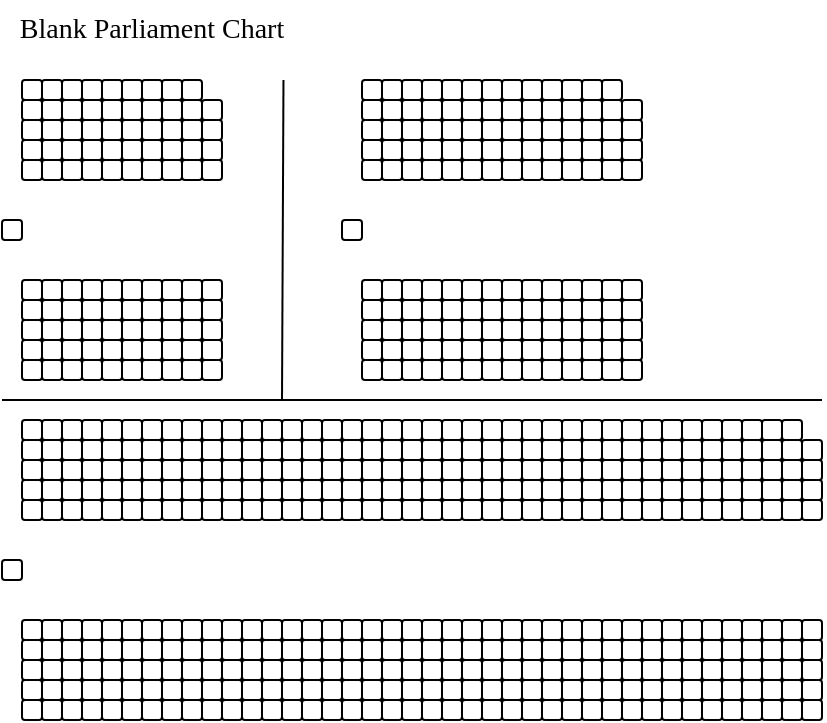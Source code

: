 <mxfile version="22.0.8" type="device">
  <diagram name="Page-1" id="XT_g3y-kIJOM8Zh_R4_U">
    <mxGraphModel dx="808" dy="411" grid="1" gridSize="10" guides="1" tooltips="1" connect="1" arrows="1" fold="1" page="1" pageScale="1" pageWidth="850" pageHeight="1100" math="0" shadow="0">
      <root>
        <mxCell id="0" />
        <mxCell id="1" parent="0" />
        <mxCell id="dEg01nQ7GNnwLnujvM-Q-1" value="" style="rounded=1;whiteSpace=wrap;html=1;" vertex="1" parent="1">
          <mxGeometry x="10" y="290" width="10" height="10" as="geometry" />
        </mxCell>
        <mxCell id="dEg01nQ7GNnwLnujvM-Q-2" value="" style="rounded=1;whiteSpace=wrap;html=1;" vertex="1" parent="1">
          <mxGeometry x="20" y="260" width="10" height="10" as="geometry" />
        </mxCell>
        <mxCell id="dEg01nQ7GNnwLnujvM-Q-3" value="" style="rounded=1;whiteSpace=wrap;html=1;" vertex="1" parent="1">
          <mxGeometry x="30" y="260" width="10" height="10" as="geometry" />
        </mxCell>
        <mxCell id="dEg01nQ7GNnwLnujvM-Q-4" value="" style="rounded=1;whiteSpace=wrap;html=1;" vertex="1" parent="1">
          <mxGeometry x="20" y="250" width="10" height="10" as="geometry" />
        </mxCell>
        <mxCell id="dEg01nQ7GNnwLnujvM-Q-5" value="" style="rounded=1;whiteSpace=wrap;html=1;" vertex="1" parent="1">
          <mxGeometry x="30" y="250" width="10" height="10" as="geometry" />
        </mxCell>
        <mxCell id="dEg01nQ7GNnwLnujvM-Q-6" value="" style="rounded=1;whiteSpace=wrap;html=1;" vertex="1" parent="1">
          <mxGeometry x="20" y="240" width="10" height="10" as="geometry" />
        </mxCell>
        <mxCell id="dEg01nQ7GNnwLnujvM-Q-7" value="" style="rounded=1;whiteSpace=wrap;html=1;" vertex="1" parent="1">
          <mxGeometry x="30" y="240" width="10" height="10" as="geometry" />
        </mxCell>
        <mxCell id="dEg01nQ7GNnwLnujvM-Q-8" value="" style="rounded=1;whiteSpace=wrap;html=1;" vertex="1" parent="1">
          <mxGeometry x="20" y="230" width="10" height="10" as="geometry" />
        </mxCell>
        <mxCell id="dEg01nQ7GNnwLnujvM-Q-9" value="" style="rounded=1;whiteSpace=wrap;html=1;" vertex="1" parent="1">
          <mxGeometry x="30" y="230" width="10" height="10" as="geometry" />
        </mxCell>
        <mxCell id="dEg01nQ7GNnwLnujvM-Q-10" value="" style="rounded=1;whiteSpace=wrap;html=1;" vertex="1" parent="1">
          <mxGeometry x="30" y="220" width="10" height="10" as="geometry" />
        </mxCell>
        <mxCell id="dEg01nQ7GNnwLnujvM-Q-11" value="" style="rounded=1;whiteSpace=wrap;html=1;" vertex="1" parent="1">
          <mxGeometry x="20" y="220" width="10" height="10" as="geometry" />
        </mxCell>
        <mxCell id="dEg01nQ7GNnwLnujvM-Q-72" value="" style="rounded=1;whiteSpace=wrap;html=1;" vertex="1" parent="1">
          <mxGeometry x="40" y="260" width="10" height="10" as="geometry" />
        </mxCell>
        <mxCell id="dEg01nQ7GNnwLnujvM-Q-73" value="" style="rounded=1;whiteSpace=wrap;html=1;" vertex="1" parent="1">
          <mxGeometry x="50" y="260" width="10" height="10" as="geometry" />
        </mxCell>
        <mxCell id="dEg01nQ7GNnwLnujvM-Q-74" value="" style="rounded=1;whiteSpace=wrap;html=1;" vertex="1" parent="1">
          <mxGeometry x="40" y="250" width="10" height="10" as="geometry" />
        </mxCell>
        <mxCell id="dEg01nQ7GNnwLnujvM-Q-75" value="" style="rounded=1;whiteSpace=wrap;html=1;" vertex="1" parent="1">
          <mxGeometry x="50" y="250" width="10" height="10" as="geometry" />
        </mxCell>
        <mxCell id="dEg01nQ7GNnwLnujvM-Q-76" value="" style="rounded=1;whiteSpace=wrap;html=1;" vertex="1" parent="1">
          <mxGeometry x="40" y="240" width="10" height="10" as="geometry" />
        </mxCell>
        <mxCell id="dEg01nQ7GNnwLnujvM-Q-77" value="" style="rounded=1;whiteSpace=wrap;html=1;" vertex="1" parent="1">
          <mxGeometry x="50" y="240" width="10" height="10" as="geometry" />
        </mxCell>
        <mxCell id="dEg01nQ7GNnwLnujvM-Q-78" value="" style="rounded=1;whiteSpace=wrap;html=1;" vertex="1" parent="1">
          <mxGeometry x="40" y="230" width="10" height="10" as="geometry" />
        </mxCell>
        <mxCell id="dEg01nQ7GNnwLnujvM-Q-79" value="" style="rounded=1;whiteSpace=wrap;html=1;" vertex="1" parent="1">
          <mxGeometry x="50" y="230" width="10" height="10" as="geometry" />
        </mxCell>
        <mxCell id="dEg01nQ7GNnwLnujvM-Q-80" value="" style="rounded=1;whiteSpace=wrap;html=1;" vertex="1" parent="1">
          <mxGeometry x="50" y="220" width="10" height="10" as="geometry" />
        </mxCell>
        <mxCell id="dEg01nQ7GNnwLnujvM-Q-81" value="" style="rounded=1;whiteSpace=wrap;html=1;" vertex="1" parent="1">
          <mxGeometry x="40" y="220" width="10" height="10" as="geometry" />
        </mxCell>
        <mxCell id="dEg01nQ7GNnwLnujvM-Q-82" value="" style="rounded=1;whiteSpace=wrap;html=1;" vertex="1" parent="1">
          <mxGeometry x="60" y="260" width="10" height="10" as="geometry" />
        </mxCell>
        <mxCell id="dEg01nQ7GNnwLnujvM-Q-83" value="" style="rounded=1;whiteSpace=wrap;html=1;" vertex="1" parent="1">
          <mxGeometry x="70" y="260" width="10" height="10" as="geometry" />
        </mxCell>
        <mxCell id="dEg01nQ7GNnwLnujvM-Q-84" value="" style="rounded=1;whiteSpace=wrap;html=1;" vertex="1" parent="1">
          <mxGeometry x="60" y="250" width="10" height="10" as="geometry" />
        </mxCell>
        <mxCell id="dEg01nQ7GNnwLnujvM-Q-85" value="" style="rounded=1;whiteSpace=wrap;html=1;" vertex="1" parent="1">
          <mxGeometry x="70" y="250" width="10" height="10" as="geometry" />
        </mxCell>
        <mxCell id="dEg01nQ7GNnwLnujvM-Q-86" value="" style="rounded=1;whiteSpace=wrap;html=1;" vertex="1" parent="1">
          <mxGeometry x="60" y="240" width="10" height="10" as="geometry" />
        </mxCell>
        <mxCell id="dEg01nQ7GNnwLnujvM-Q-87" value="" style="rounded=1;whiteSpace=wrap;html=1;" vertex="1" parent="1">
          <mxGeometry x="70" y="240" width="10" height="10" as="geometry" />
        </mxCell>
        <mxCell id="dEg01nQ7GNnwLnujvM-Q-88" value="" style="rounded=1;whiteSpace=wrap;html=1;" vertex="1" parent="1">
          <mxGeometry x="60" y="230" width="10" height="10" as="geometry" />
        </mxCell>
        <mxCell id="dEg01nQ7GNnwLnujvM-Q-89" value="" style="rounded=1;whiteSpace=wrap;html=1;" vertex="1" parent="1">
          <mxGeometry x="70" y="230" width="10" height="10" as="geometry" />
        </mxCell>
        <mxCell id="dEg01nQ7GNnwLnujvM-Q-90" value="" style="rounded=1;whiteSpace=wrap;html=1;" vertex="1" parent="1">
          <mxGeometry x="70" y="220" width="10" height="10" as="geometry" />
        </mxCell>
        <mxCell id="dEg01nQ7GNnwLnujvM-Q-91" value="" style="rounded=1;whiteSpace=wrap;html=1;" vertex="1" parent="1">
          <mxGeometry x="60" y="220" width="10" height="10" as="geometry" />
        </mxCell>
        <mxCell id="dEg01nQ7GNnwLnujvM-Q-102" value="" style="rounded=1;whiteSpace=wrap;html=1;" vertex="1" parent="1">
          <mxGeometry x="80" y="260" width="10" height="10" as="geometry" />
        </mxCell>
        <mxCell id="dEg01nQ7GNnwLnujvM-Q-103" value="" style="rounded=1;whiteSpace=wrap;html=1;" vertex="1" parent="1">
          <mxGeometry x="90" y="260" width="10" height="10" as="geometry" />
        </mxCell>
        <mxCell id="dEg01nQ7GNnwLnujvM-Q-104" value="" style="rounded=1;whiteSpace=wrap;html=1;" vertex="1" parent="1">
          <mxGeometry x="80" y="250" width="10" height="10" as="geometry" />
        </mxCell>
        <mxCell id="dEg01nQ7GNnwLnujvM-Q-105" value="" style="rounded=1;whiteSpace=wrap;html=1;" vertex="1" parent="1">
          <mxGeometry x="90" y="250" width="10" height="10" as="geometry" />
        </mxCell>
        <mxCell id="dEg01nQ7GNnwLnujvM-Q-106" value="" style="rounded=1;whiteSpace=wrap;html=1;" vertex="1" parent="1">
          <mxGeometry x="80" y="240" width="10" height="10" as="geometry" />
        </mxCell>
        <mxCell id="dEg01nQ7GNnwLnujvM-Q-107" value="" style="rounded=1;whiteSpace=wrap;html=1;" vertex="1" parent="1">
          <mxGeometry x="90" y="240" width="10" height="10" as="geometry" />
        </mxCell>
        <mxCell id="dEg01nQ7GNnwLnujvM-Q-108" value="" style="rounded=1;whiteSpace=wrap;html=1;" vertex="1" parent="1">
          <mxGeometry x="80" y="230" width="10" height="10" as="geometry" />
        </mxCell>
        <mxCell id="dEg01nQ7GNnwLnujvM-Q-109" value="" style="rounded=1;whiteSpace=wrap;html=1;" vertex="1" parent="1">
          <mxGeometry x="90" y="230" width="10" height="10" as="geometry" />
        </mxCell>
        <mxCell id="dEg01nQ7GNnwLnujvM-Q-110" value="" style="rounded=1;whiteSpace=wrap;html=1;" vertex="1" parent="1">
          <mxGeometry x="90" y="220" width="10" height="10" as="geometry" />
        </mxCell>
        <mxCell id="dEg01nQ7GNnwLnujvM-Q-111" value="" style="rounded=1;whiteSpace=wrap;html=1;" vertex="1" parent="1">
          <mxGeometry x="80" y="220" width="10" height="10" as="geometry" />
        </mxCell>
        <mxCell id="dEg01nQ7GNnwLnujvM-Q-112" value="" style="rounded=1;whiteSpace=wrap;html=1;" vertex="1" parent="1">
          <mxGeometry x="100" y="260" width="10" height="10" as="geometry" />
        </mxCell>
        <mxCell id="dEg01nQ7GNnwLnujvM-Q-113" value="" style="rounded=1;whiteSpace=wrap;html=1;" vertex="1" parent="1">
          <mxGeometry x="110" y="260" width="10" height="10" as="geometry" />
        </mxCell>
        <mxCell id="dEg01nQ7GNnwLnujvM-Q-114" value="" style="rounded=1;whiteSpace=wrap;html=1;" vertex="1" parent="1">
          <mxGeometry x="100" y="250" width="10" height="10" as="geometry" />
        </mxCell>
        <mxCell id="dEg01nQ7GNnwLnujvM-Q-115" value="" style="rounded=1;whiteSpace=wrap;html=1;" vertex="1" parent="1">
          <mxGeometry x="110" y="250" width="10" height="10" as="geometry" />
        </mxCell>
        <mxCell id="dEg01nQ7GNnwLnujvM-Q-116" value="" style="rounded=1;whiteSpace=wrap;html=1;" vertex="1" parent="1">
          <mxGeometry x="100" y="240" width="10" height="10" as="geometry" />
        </mxCell>
        <mxCell id="dEg01nQ7GNnwLnujvM-Q-117" value="" style="rounded=1;whiteSpace=wrap;html=1;" vertex="1" parent="1">
          <mxGeometry x="110" y="240" width="10" height="10" as="geometry" />
        </mxCell>
        <mxCell id="dEg01nQ7GNnwLnujvM-Q-118" value="" style="rounded=1;whiteSpace=wrap;html=1;" vertex="1" parent="1">
          <mxGeometry x="100" y="230" width="10" height="10" as="geometry" />
        </mxCell>
        <mxCell id="dEg01nQ7GNnwLnujvM-Q-119" value="" style="rounded=1;whiteSpace=wrap;html=1;" vertex="1" parent="1">
          <mxGeometry x="110" y="230" width="10" height="10" as="geometry" />
        </mxCell>
        <mxCell id="dEg01nQ7GNnwLnujvM-Q-120" value="" style="rounded=1;whiteSpace=wrap;html=1;" vertex="1" parent="1">
          <mxGeometry x="110" y="220" width="10" height="10" as="geometry" />
        </mxCell>
        <mxCell id="dEg01nQ7GNnwLnujvM-Q-121" value="" style="rounded=1;whiteSpace=wrap;html=1;" vertex="1" parent="1">
          <mxGeometry x="100" y="220" width="10" height="10" as="geometry" />
        </mxCell>
        <mxCell id="dEg01nQ7GNnwLnujvM-Q-122" value="" style="rounded=1;whiteSpace=wrap;html=1;" vertex="1" parent="1">
          <mxGeometry x="120" y="260" width="10" height="10" as="geometry" />
        </mxCell>
        <mxCell id="dEg01nQ7GNnwLnujvM-Q-123" value="" style="rounded=1;whiteSpace=wrap;html=1;" vertex="1" parent="1">
          <mxGeometry x="130" y="260" width="10" height="10" as="geometry" />
        </mxCell>
        <mxCell id="dEg01nQ7GNnwLnujvM-Q-124" value="" style="rounded=1;whiteSpace=wrap;html=1;" vertex="1" parent="1">
          <mxGeometry x="120" y="250" width="10" height="10" as="geometry" />
        </mxCell>
        <mxCell id="dEg01nQ7GNnwLnujvM-Q-125" value="" style="rounded=1;whiteSpace=wrap;html=1;" vertex="1" parent="1">
          <mxGeometry x="130" y="250" width="10" height="10" as="geometry" />
        </mxCell>
        <mxCell id="dEg01nQ7GNnwLnujvM-Q-126" value="" style="rounded=1;whiteSpace=wrap;html=1;" vertex="1" parent="1">
          <mxGeometry x="120" y="240" width="10" height="10" as="geometry" />
        </mxCell>
        <mxCell id="dEg01nQ7GNnwLnujvM-Q-127" value="" style="rounded=1;whiteSpace=wrap;html=1;" vertex="1" parent="1">
          <mxGeometry x="130" y="240" width="10" height="10" as="geometry" />
        </mxCell>
        <mxCell id="dEg01nQ7GNnwLnujvM-Q-128" value="" style="rounded=1;whiteSpace=wrap;html=1;" vertex="1" parent="1">
          <mxGeometry x="120" y="230" width="10" height="10" as="geometry" />
        </mxCell>
        <mxCell id="dEg01nQ7GNnwLnujvM-Q-129" value="" style="rounded=1;whiteSpace=wrap;html=1;" vertex="1" parent="1">
          <mxGeometry x="130" y="230" width="10" height="10" as="geometry" />
        </mxCell>
        <mxCell id="dEg01nQ7GNnwLnujvM-Q-130" value="" style="rounded=1;whiteSpace=wrap;html=1;" vertex="1" parent="1">
          <mxGeometry x="130" y="220" width="10" height="10" as="geometry" />
        </mxCell>
        <mxCell id="dEg01nQ7GNnwLnujvM-Q-131" value="" style="rounded=1;whiteSpace=wrap;html=1;" vertex="1" parent="1">
          <mxGeometry x="120" y="220" width="10" height="10" as="geometry" />
        </mxCell>
        <mxCell id="dEg01nQ7GNnwLnujvM-Q-132" value="" style="rounded=1;whiteSpace=wrap;html=1;" vertex="1" parent="1">
          <mxGeometry x="140" y="260" width="10" height="10" as="geometry" />
        </mxCell>
        <mxCell id="dEg01nQ7GNnwLnujvM-Q-133" value="" style="rounded=1;whiteSpace=wrap;html=1;" vertex="1" parent="1">
          <mxGeometry x="150" y="260" width="10" height="10" as="geometry" />
        </mxCell>
        <mxCell id="dEg01nQ7GNnwLnujvM-Q-134" value="" style="rounded=1;whiteSpace=wrap;html=1;" vertex="1" parent="1">
          <mxGeometry x="140" y="250" width="10" height="10" as="geometry" />
        </mxCell>
        <mxCell id="dEg01nQ7GNnwLnujvM-Q-135" value="" style="rounded=1;whiteSpace=wrap;html=1;" vertex="1" parent="1">
          <mxGeometry x="150" y="250" width="10" height="10" as="geometry" />
        </mxCell>
        <mxCell id="dEg01nQ7GNnwLnujvM-Q-136" value="" style="rounded=1;whiteSpace=wrap;html=1;" vertex="1" parent="1">
          <mxGeometry x="140" y="240" width="10" height="10" as="geometry" />
        </mxCell>
        <mxCell id="dEg01nQ7GNnwLnujvM-Q-137" value="" style="rounded=1;whiteSpace=wrap;html=1;" vertex="1" parent="1">
          <mxGeometry x="150" y="240" width="10" height="10" as="geometry" />
        </mxCell>
        <mxCell id="dEg01nQ7GNnwLnujvM-Q-138" value="" style="rounded=1;whiteSpace=wrap;html=1;" vertex="1" parent="1">
          <mxGeometry x="140" y="230" width="10" height="10" as="geometry" />
        </mxCell>
        <mxCell id="dEg01nQ7GNnwLnujvM-Q-139" value="" style="rounded=1;whiteSpace=wrap;html=1;" vertex="1" parent="1">
          <mxGeometry x="150" y="230" width="10" height="10" as="geometry" />
        </mxCell>
        <mxCell id="dEg01nQ7GNnwLnujvM-Q-140" value="" style="rounded=1;whiteSpace=wrap;html=1;" vertex="1" parent="1">
          <mxGeometry x="150" y="220" width="10" height="10" as="geometry" />
        </mxCell>
        <mxCell id="dEg01nQ7GNnwLnujvM-Q-141" value="" style="rounded=1;whiteSpace=wrap;html=1;" vertex="1" parent="1">
          <mxGeometry x="140" y="220" width="10" height="10" as="geometry" />
        </mxCell>
        <mxCell id="dEg01nQ7GNnwLnujvM-Q-142" value="" style="rounded=1;whiteSpace=wrap;html=1;" vertex="1" parent="1">
          <mxGeometry x="160" y="260" width="10" height="10" as="geometry" />
        </mxCell>
        <mxCell id="dEg01nQ7GNnwLnujvM-Q-143" value="" style="rounded=1;whiteSpace=wrap;html=1;" vertex="1" parent="1">
          <mxGeometry x="170" y="260" width="10" height="10" as="geometry" />
        </mxCell>
        <mxCell id="dEg01nQ7GNnwLnujvM-Q-144" value="" style="rounded=1;whiteSpace=wrap;html=1;" vertex="1" parent="1">
          <mxGeometry x="160" y="250" width="10" height="10" as="geometry" />
        </mxCell>
        <mxCell id="dEg01nQ7GNnwLnujvM-Q-145" value="" style="rounded=1;whiteSpace=wrap;html=1;" vertex="1" parent="1">
          <mxGeometry x="170" y="250" width="10" height="10" as="geometry" />
        </mxCell>
        <mxCell id="dEg01nQ7GNnwLnujvM-Q-146" value="" style="rounded=1;whiteSpace=wrap;html=1;" vertex="1" parent="1">
          <mxGeometry x="160" y="240" width="10" height="10" as="geometry" />
        </mxCell>
        <mxCell id="dEg01nQ7GNnwLnujvM-Q-147" value="" style="rounded=1;whiteSpace=wrap;html=1;" vertex="1" parent="1">
          <mxGeometry x="170" y="240" width="10" height="10" as="geometry" />
        </mxCell>
        <mxCell id="dEg01nQ7GNnwLnujvM-Q-148" value="" style="rounded=1;whiteSpace=wrap;html=1;" vertex="1" parent="1">
          <mxGeometry x="160" y="230" width="10" height="10" as="geometry" />
        </mxCell>
        <mxCell id="dEg01nQ7GNnwLnujvM-Q-149" value="" style="rounded=1;whiteSpace=wrap;html=1;" vertex="1" parent="1">
          <mxGeometry x="170" y="230" width="10" height="10" as="geometry" />
        </mxCell>
        <mxCell id="dEg01nQ7GNnwLnujvM-Q-150" value="" style="rounded=1;whiteSpace=wrap;html=1;" vertex="1" parent="1">
          <mxGeometry x="170" y="220" width="10" height="10" as="geometry" />
        </mxCell>
        <mxCell id="dEg01nQ7GNnwLnujvM-Q-151" value="" style="rounded=1;whiteSpace=wrap;html=1;" vertex="1" parent="1">
          <mxGeometry x="160" y="220" width="10" height="10" as="geometry" />
        </mxCell>
        <mxCell id="dEg01nQ7GNnwLnujvM-Q-152" value="" style="rounded=1;whiteSpace=wrap;html=1;" vertex="1" parent="1">
          <mxGeometry x="180" y="260" width="10" height="10" as="geometry" />
        </mxCell>
        <mxCell id="dEg01nQ7GNnwLnujvM-Q-153" value="" style="rounded=1;whiteSpace=wrap;html=1;" vertex="1" parent="1">
          <mxGeometry x="190" y="260" width="10" height="10" as="geometry" />
        </mxCell>
        <mxCell id="dEg01nQ7GNnwLnujvM-Q-154" value="" style="rounded=1;whiteSpace=wrap;html=1;" vertex="1" parent="1">
          <mxGeometry x="180" y="250" width="10" height="10" as="geometry" />
        </mxCell>
        <mxCell id="dEg01nQ7GNnwLnujvM-Q-155" value="" style="rounded=1;whiteSpace=wrap;html=1;" vertex="1" parent="1">
          <mxGeometry x="190" y="250" width="10" height="10" as="geometry" />
        </mxCell>
        <mxCell id="dEg01nQ7GNnwLnujvM-Q-156" value="" style="rounded=1;whiteSpace=wrap;html=1;" vertex="1" parent="1">
          <mxGeometry x="180" y="240" width="10" height="10" as="geometry" />
        </mxCell>
        <mxCell id="dEg01nQ7GNnwLnujvM-Q-157" value="" style="rounded=1;whiteSpace=wrap;html=1;" vertex="1" parent="1">
          <mxGeometry x="190" y="240" width="10" height="10" as="geometry" />
        </mxCell>
        <mxCell id="dEg01nQ7GNnwLnujvM-Q-158" value="" style="rounded=1;whiteSpace=wrap;html=1;" vertex="1" parent="1">
          <mxGeometry x="180" y="230" width="10" height="10" as="geometry" />
        </mxCell>
        <mxCell id="dEg01nQ7GNnwLnujvM-Q-159" value="" style="rounded=1;whiteSpace=wrap;html=1;" vertex="1" parent="1">
          <mxGeometry x="190" y="230" width="10" height="10" as="geometry" />
        </mxCell>
        <mxCell id="dEg01nQ7GNnwLnujvM-Q-160" value="" style="rounded=1;whiteSpace=wrap;html=1;" vertex="1" parent="1">
          <mxGeometry x="190" y="220" width="10" height="10" as="geometry" />
        </mxCell>
        <mxCell id="dEg01nQ7GNnwLnujvM-Q-161" value="" style="rounded=1;whiteSpace=wrap;html=1;" vertex="1" parent="1">
          <mxGeometry x="180" y="220" width="10" height="10" as="geometry" />
        </mxCell>
        <mxCell id="dEg01nQ7GNnwLnujvM-Q-162" value="" style="rounded=1;whiteSpace=wrap;html=1;" vertex="1" parent="1">
          <mxGeometry x="200" y="260" width="10" height="10" as="geometry" />
        </mxCell>
        <mxCell id="dEg01nQ7GNnwLnujvM-Q-163" value="" style="rounded=1;whiteSpace=wrap;html=1;" vertex="1" parent="1">
          <mxGeometry x="210" y="260" width="10" height="10" as="geometry" />
        </mxCell>
        <mxCell id="dEg01nQ7GNnwLnujvM-Q-164" value="" style="rounded=1;whiteSpace=wrap;html=1;" vertex="1" parent="1">
          <mxGeometry x="200" y="250" width="10" height="10" as="geometry" />
        </mxCell>
        <mxCell id="dEg01nQ7GNnwLnujvM-Q-165" value="" style="rounded=1;whiteSpace=wrap;html=1;" vertex="1" parent="1">
          <mxGeometry x="210" y="250" width="10" height="10" as="geometry" />
        </mxCell>
        <mxCell id="dEg01nQ7GNnwLnujvM-Q-166" value="" style="rounded=1;whiteSpace=wrap;html=1;" vertex="1" parent="1">
          <mxGeometry x="200" y="240" width="10" height="10" as="geometry" />
        </mxCell>
        <mxCell id="dEg01nQ7GNnwLnujvM-Q-167" value="" style="rounded=1;whiteSpace=wrap;html=1;" vertex="1" parent="1">
          <mxGeometry x="210" y="240" width="10" height="10" as="geometry" />
        </mxCell>
        <mxCell id="dEg01nQ7GNnwLnujvM-Q-168" value="" style="rounded=1;whiteSpace=wrap;html=1;" vertex="1" parent="1">
          <mxGeometry x="200" y="230" width="10" height="10" as="geometry" />
        </mxCell>
        <mxCell id="dEg01nQ7GNnwLnujvM-Q-169" value="" style="rounded=1;whiteSpace=wrap;html=1;" vertex="1" parent="1">
          <mxGeometry x="210" y="230" width="10" height="10" as="geometry" />
        </mxCell>
        <mxCell id="dEg01nQ7GNnwLnujvM-Q-170" value="" style="rounded=1;whiteSpace=wrap;html=1;" vertex="1" parent="1">
          <mxGeometry x="210" y="220" width="10" height="10" as="geometry" />
        </mxCell>
        <mxCell id="dEg01nQ7GNnwLnujvM-Q-171" value="" style="rounded=1;whiteSpace=wrap;html=1;" vertex="1" parent="1">
          <mxGeometry x="200" y="220" width="10" height="10" as="geometry" />
        </mxCell>
        <mxCell id="dEg01nQ7GNnwLnujvM-Q-172" value="" style="rounded=1;whiteSpace=wrap;html=1;" vertex="1" parent="1">
          <mxGeometry x="220" y="260" width="10" height="10" as="geometry" />
        </mxCell>
        <mxCell id="dEg01nQ7GNnwLnujvM-Q-173" value="" style="rounded=1;whiteSpace=wrap;html=1;" vertex="1" parent="1">
          <mxGeometry x="230" y="260" width="10" height="10" as="geometry" />
        </mxCell>
        <mxCell id="dEg01nQ7GNnwLnujvM-Q-174" value="" style="rounded=1;whiteSpace=wrap;html=1;" vertex="1" parent="1">
          <mxGeometry x="220" y="250" width="10" height="10" as="geometry" />
        </mxCell>
        <mxCell id="dEg01nQ7GNnwLnujvM-Q-175" value="" style="rounded=1;whiteSpace=wrap;html=1;" vertex="1" parent="1">
          <mxGeometry x="230" y="250" width="10" height="10" as="geometry" />
        </mxCell>
        <mxCell id="dEg01nQ7GNnwLnujvM-Q-176" value="" style="rounded=1;whiteSpace=wrap;html=1;" vertex="1" parent="1">
          <mxGeometry x="220" y="240" width="10" height="10" as="geometry" />
        </mxCell>
        <mxCell id="dEg01nQ7GNnwLnujvM-Q-177" value="" style="rounded=1;whiteSpace=wrap;html=1;" vertex="1" parent="1">
          <mxGeometry x="230" y="240" width="10" height="10" as="geometry" />
        </mxCell>
        <mxCell id="dEg01nQ7GNnwLnujvM-Q-178" value="" style="rounded=1;whiteSpace=wrap;html=1;" vertex="1" parent="1">
          <mxGeometry x="220" y="230" width="10" height="10" as="geometry" />
        </mxCell>
        <mxCell id="dEg01nQ7GNnwLnujvM-Q-179" value="" style="rounded=1;whiteSpace=wrap;html=1;" vertex="1" parent="1">
          <mxGeometry x="230" y="230" width="10" height="10" as="geometry" />
        </mxCell>
        <mxCell id="dEg01nQ7GNnwLnujvM-Q-180" value="" style="rounded=1;whiteSpace=wrap;html=1;" vertex="1" parent="1">
          <mxGeometry x="230" y="220" width="10" height="10" as="geometry" />
        </mxCell>
        <mxCell id="dEg01nQ7GNnwLnujvM-Q-181" value="" style="rounded=1;whiteSpace=wrap;html=1;" vertex="1" parent="1">
          <mxGeometry x="220" y="220" width="10" height="10" as="geometry" />
        </mxCell>
        <mxCell id="dEg01nQ7GNnwLnujvM-Q-182" value="" style="rounded=1;whiteSpace=wrap;html=1;" vertex="1" parent="1">
          <mxGeometry x="240" y="260" width="10" height="10" as="geometry" />
        </mxCell>
        <mxCell id="dEg01nQ7GNnwLnujvM-Q-183" value="" style="rounded=1;whiteSpace=wrap;html=1;" vertex="1" parent="1">
          <mxGeometry x="250" y="260" width="10" height="10" as="geometry" />
        </mxCell>
        <mxCell id="dEg01nQ7GNnwLnujvM-Q-184" value="" style="rounded=1;whiteSpace=wrap;html=1;" vertex="1" parent="1">
          <mxGeometry x="240" y="250" width="10" height="10" as="geometry" />
        </mxCell>
        <mxCell id="dEg01nQ7GNnwLnujvM-Q-185" value="" style="rounded=1;whiteSpace=wrap;html=1;" vertex="1" parent="1">
          <mxGeometry x="250" y="250" width="10" height="10" as="geometry" />
        </mxCell>
        <mxCell id="dEg01nQ7GNnwLnujvM-Q-186" value="" style="rounded=1;whiteSpace=wrap;html=1;" vertex="1" parent="1">
          <mxGeometry x="240" y="240" width="10" height="10" as="geometry" />
        </mxCell>
        <mxCell id="dEg01nQ7GNnwLnujvM-Q-187" value="" style="rounded=1;whiteSpace=wrap;html=1;" vertex="1" parent="1">
          <mxGeometry x="250" y="240" width="10" height="10" as="geometry" />
        </mxCell>
        <mxCell id="dEg01nQ7GNnwLnujvM-Q-188" value="" style="rounded=1;whiteSpace=wrap;html=1;" vertex="1" parent="1">
          <mxGeometry x="240" y="230" width="10" height="10" as="geometry" />
        </mxCell>
        <mxCell id="dEg01nQ7GNnwLnujvM-Q-189" value="" style="rounded=1;whiteSpace=wrap;html=1;" vertex="1" parent="1">
          <mxGeometry x="250" y="230" width="10" height="10" as="geometry" />
        </mxCell>
        <mxCell id="dEg01nQ7GNnwLnujvM-Q-190" value="" style="rounded=1;whiteSpace=wrap;html=1;" vertex="1" parent="1">
          <mxGeometry x="250" y="220" width="10" height="10" as="geometry" />
        </mxCell>
        <mxCell id="dEg01nQ7GNnwLnujvM-Q-191" value="" style="rounded=1;whiteSpace=wrap;html=1;" vertex="1" parent="1">
          <mxGeometry x="240" y="220" width="10" height="10" as="geometry" />
        </mxCell>
        <mxCell id="dEg01nQ7GNnwLnujvM-Q-192" value="" style="rounded=1;whiteSpace=wrap;html=1;" vertex="1" parent="1">
          <mxGeometry x="260" y="260" width="10" height="10" as="geometry" />
        </mxCell>
        <mxCell id="dEg01nQ7GNnwLnujvM-Q-193" value="" style="rounded=1;whiteSpace=wrap;html=1;" vertex="1" parent="1">
          <mxGeometry x="270" y="260" width="10" height="10" as="geometry" />
        </mxCell>
        <mxCell id="dEg01nQ7GNnwLnujvM-Q-194" value="" style="rounded=1;whiteSpace=wrap;html=1;" vertex="1" parent="1">
          <mxGeometry x="260" y="250" width="10" height="10" as="geometry" />
        </mxCell>
        <mxCell id="dEg01nQ7GNnwLnujvM-Q-195" value="" style="rounded=1;whiteSpace=wrap;html=1;" vertex="1" parent="1">
          <mxGeometry x="270" y="250" width="10" height="10" as="geometry" />
        </mxCell>
        <mxCell id="dEg01nQ7GNnwLnujvM-Q-196" value="" style="rounded=1;whiteSpace=wrap;html=1;" vertex="1" parent="1">
          <mxGeometry x="260" y="240" width="10" height="10" as="geometry" />
        </mxCell>
        <mxCell id="dEg01nQ7GNnwLnujvM-Q-197" value="" style="rounded=1;whiteSpace=wrap;html=1;" vertex="1" parent="1">
          <mxGeometry x="270" y="240" width="10" height="10" as="geometry" />
        </mxCell>
        <mxCell id="dEg01nQ7GNnwLnujvM-Q-198" value="" style="rounded=1;whiteSpace=wrap;html=1;" vertex="1" parent="1">
          <mxGeometry x="260" y="230" width="10" height="10" as="geometry" />
        </mxCell>
        <mxCell id="dEg01nQ7GNnwLnujvM-Q-199" value="" style="rounded=1;whiteSpace=wrap;html=1;" vertex="1" parent="1">
          <mxGeometry x="270" y="230" width="10" height="10" as="geometry" />
        </mxCell>
        <mxCell id="dEg01nQ7GNnwLnujvM-Q-200" value="" style="rounded=1;whiteSpace=wrap;html=1;" vertex="1" parent="1">
          <mxGeometry x="270" y="220" width="10" height="10" as="geometry" />
        </mxCell>
        <mxCell id="dEg01nQ7GNnwLnujvM-Q-201" value="" style="rounded=1;whiteSpace=wrap;html=1;" vertex="1" parent="1">
          <mxGeometry x="260" y="220" width="10" height="10" as="geometry" />
        </mxCell>
        <mxCell id="dEg01nQ7GNnwLnujvM-Q-202" value="" style="rounded=1;whiteSpace=wrap;html=1;" vertex="1" parent="1">
          <mxGeometry x="280" y="260" width="10" height="10" as="geometry" />
        </mxCell>
        <mxCell id="dEg01nQ7GNnwLnujvM-Q-203" value="" style="rounded=1;whiteSpace=wrap;html=1;" vertex="1" parent="1">
          <mxGeometry x="290" y="260" width="10" height="10" as="geometry" />
        </mxCell>
        <mxCell id="dEg01nQ7GNnwLnujvM-Q-204" value="" style="rounded=1;whiteSpace=wrap;html=1;" vertex="1" parent="1">
          <mxGeometry x="280" y="250" width="10" height="10" as="geometry" />
        </mxCell>
        <mxCell id="dEg01nQ7GNnwLnujvM-Q-205" value="" style="rounded=1;whiteSpace=wrap;html=1;" vertex="1" parent="1">
          <mxGeometry x="290" y="250" width="10" height="10" as="geometry" />
        </mxCell>
        <mxCell id="dEg01nQ7GNnwLnujvM-Q-206" value="" style="rounded=1;whiteSpace=wrap;html=1;" vertex="1" parent="1">
          <mxGeometry x="280" y="240" width="10" height="10" as="geometry" />
        </mxCell>
        <mxCell id="dEg01nQ7GNnwLnujvM-Q-207" value="" style="rounded=1;whiteSpace=wrap;html=1;" vertex="1" parent="1">
          <mxGeometry x="290" y="240" width="10" height="10" as="geometry" />
        </mxCell>
        <mxCell id="dEg01nQ7GNnwLnujvM-Q-208" value="" style="rounded=1;whiteSpace=wrap;html=1;" vertex="1" parent="1">
          <mxGeometry x="280" y="230" width="10" height="10" as="geometry" />
        </mxCell>
        <mxCell id="dEg01nQ7GNnwLnujvM-Q-209" value="" style="rounded=1;whiteSpace=wrap;html=1;" vertex="1" parent="1">
          <mxGeometry x="290" y="230" width="10" height="10" as="geometry" />
        </mxCell>
        <mxCell id="dEg01nQ7GNnwLnujvM-Q-210" value="" style="rounded=1;whiteSpace=wrap;html=1;" vertex="1" parent="1">
          <mxGeometry x="290" y="220" width="10" height="10" as="geometry" />
        </mxCell>
        <mxCell id="dEg01nQ7GNnwLnujvM-Q-211" value="" style="rounded=1;whiteSpace=wrap;html=1;" vertex="1" parent="1">
          <mxGeometry x="280" y="220" width="10" height="10" as="geometry" />
        </mxCell>
        <mxCell id="dEg01nQ7GNnwLnujvM-Q-212" value="" style="rounded=1;whiteSpace=wrap;html=1;" vertex="1" parent="1">
          <mxGeometry x="300" y="260" width="10" height="10" as="geometry" />
        </mxCell>
        <mxCell id="dEg01nQ7GNnwLnujvM-Q-213" value="" style="rounded=1;whiteSpace=wrap;html=1;" vertex="1" parent="1">
          <mxGeometry x="310" y="260" width="10" height="10" as="geometry" />
        </mxCell>
        <mxCell id="dEg01nQ7GNnwLnujvM-Q-214" value="" style="rounded=1;whiteSpace=wrap;html=1;" vertex="1" parent="1">
          <mxGeometry x="300" y="250" width="10" height="10" as="geometry" />
        </mxCell>
        <mxCell id="dEg01nQ7GNnwLnujvM-Q-215" value="" style="rounded=1;whiteSpace=wrap;html=1;" vertex="1" parent="1">
          <mxGeometry x="310" y="250" width="10" height="10" as="geometry" />
        </mxCell>
        <mxCell id="dEg01nQ7GNnwLnujvM-Q-216" value="" style="rounded=1;whiteSpace=wrap;html=1;" vertex="1" parent="1">
          <mxGeometry x="300" y="240" width="10" height="10" as="geometry" />
        </mxCell>
        <mxCell id="dEg01nQ7GNnwLnujvM-Q-217" value="" style="rounded=1;whiteSpace=wrap;html=1;" vertex="1" parent="1">
          <mxGeometry x="310" y="240" width="10" height="10" as="geometry" />
        </mxCell>
        <mxCell id="dEg01nQ7GNnwLnujvM-Q-218" value="" style="rounded=1;whiteSpace=wrap;html=1;" vertex="1" parent="1">
          <mxGeometry x="300" y="230" width="10" height="10" as="geometry" />
        </mxCell>
        <mxCell id="dEg01nQ7GNnwLnujvM-Q-219" value="" style="rounded=1;whiteSpace=wrap;html=1;" vertex="1" parent="1">
          <mxGeometry x="310" y="230" width="10" height="10" as="geometry" />
        </mxCell>
        <mxCell id="dEg01nQ7GNnwLnujvM-Q-220" value="" style="rounded=1;whiteSpace=wrap;html=1;" vertex="1" parent="1">
          <mxGeometry x="310" y="220" width="10" height="10" as="geometry" />
        </mxCell>
        <mxCell id="dEg01nQ7GNnwLnujvM-Q-221" value="" style="rounded=1;whiteSpace=wrap;html=1;" vertex="1" parent="1">
          <mxGeometry x="300" y="220" width="10" height="10" as="geometry" />
        </mxCell>
        <mxCell id="dEg01nQ7GNnwLnujvM-Q-222" value="" style="rounded=1;whiteSpace=wrap;html=1;" vertex="1" parent="1">
          <mxGeometry x="320" y="260" width="10" height="10" as="geometry" />
        </mxCell>
        <mxCell id="dEg01nQ7GNnwLnujvM-Q-223" value="" style="rounded=1;whiteSpace=wrap;html=1;" vertex="1" parent="1">
          <mxGeometry x="330" y="260" width="10" height="10" as="geometry" />
        </mxCell>
        <mxCell id="dEg01nQ7GNnwLnujvM-Q-224" value="" style="rounded=1;whiteSpace=wrap;html=1;" vertex="1" parent="1">
          <mxGeometry x="320" y="250" width="10" height="10" as="geometry" />
        </mxCell>
        <mxCell id="dEg01nQ7GNnwLnujvM-Q-225" value="" style="rounded=1;whiteSpace=wrap;html=1;" vertex="1" parent="1">
          <mxGeometry x="330" y="250" width="10" height="10" as="geometry" />
        </mxCell>
        <mxCell id="dEg01nQ7GNnwLnujvM-Q-226" value="" style="rounded=1;whiteSpace=wrap;html=1;" vertex="1" parent="1">
          <mxGeometry x="320" y="240" width="10" height="10" as="geometry" />
        </mxCell>
        <mxCell id="dEg01nQ7GNnwLnujvM-Q-227" value="" style="rounded=1;whiteSpace=wrap;html=1;" vertex="1" parent="1">
          <mxGeometry x="330" y="240" width="10" height="10" as="geometry" />
        </mxCell>
        <mxCell id="dEg01nQ7GNnwLnujvM-Q-228" value="" style="rounded=1;whiteSpace=wrap;html=1;" vertex="1" parent="1">
          <mxGeometry x="320" y="230" width="10" height="10" as="geometry" />
        </mxCell>
        <mxCell id="dEg01nQ7GNnwLnujvM-Q-229" value="" style="rounded=1;whiteSpace=wrap;html=1;" vertex="1" parent="1">
          <mxGeometry x="330" y="230" width="10" height="10" as="geometry" />
        </mxCell>
        <mxCell id="dEg01nQ7GNnwLnujvM-Q-230" value="" style="rounded=1;whiteSpace=wrap;html=1;" vertex="1" parent="1">
          <mxGeometry x="330" y="220" width="10" height="10" as="geometry" />
        </mxCell>
        <mxCell id="dEg01nQ7GNnwLnujvM-Q-231" value="" style="rounded=1;whiteSpace=wrap;html=1;" vertex="1" parent="1">
          <mxGeometry x="320" y="220" width="10" height="10" as="geometry" />
        </mxCell>
        <mxCell id="dEg01nQ7GNnwLnujvM-Q-272" value="" style="rounded=1;whiteSpace=wrap;html=1;" vertex="1" parent="1">
          <mxGeometry x="340" y="260" width="10" height="10" as="geometry" />
        </mxCell>
        <mxCell id="dEg01nQ7GNnwLnujvM-Q-273" value="" style="rounded=1;whiteSpace=wrap;html=1;" vertex="1" parent="1">
          <mxGeometry x="350" y="260" width="10" height="10" as="geometry" />
        </mxCell>
        <mxCell id="dEg01nQ7GNnwLnujvM-Q-274" value="" style="rounded=1;whiteSpace=wrap;html=1;" vertex="1" parent="1">
          <mxGeometry x="340" y="250" width="10" height="10" as="geometry" />
        </mxCell>
        <mxCell id="dEg01nQ7GNnwLnujvM-Q-275" value="" style="rounded=1;whiteSpace=wrap;html=1;" vertex="1" parent="1">
          <mxGeometry x="350" y="250" width="10" height="10" as="geometry" />
        </mxCell>
        <mxCell id="dEg01nQ7GNnwLnujvM-Q-276" value="" style="rounded=1;whiteSpace=wrap;html=1;" vertex="1" parent="1">
          <mxGeometry x="340" y="240" width="10" height="10" as="geometry" />
        </mxCell>
        <mxCell id="dEg01nQ7GNnwLnujvM-Q-277" value="" style="rounded=1;whiteSpace=wrap;html=1;" vertex="1" parent="1">
          <mxGeometry x="350" y="240" width="10" height="10" as="geometry" />
        </mxCell>
        <mxCell id="dEg01nQ7GNnwLnujvM-Q-278" value="" style="rounded=1;whiteSpace=wrap;html=1;" vertex="1" parent="1">
          <mxGeometry x="340" y="230" width="10" height="10" as="geometry" />
        </mxCell>
        <mxCell id="dEg01nQ7GNnwLnujvM-Q-279" value="" style="rounded=1;whiteSpace=wrap;html=1;" vertex="1" parent="1">
          <mxGeometry x="350" y="230" width="10" height="10" as="geometry" />
        </mxCell>
        <mxCell id="dEg01nQ7GNnwLnujvM-Q-280" value="" style="rounded=1;whiteSpace=wrap;html=1;" vertex="1" parent="1">
          <mxGeometry x="350" y="220" width="10" height="10" as="geometry" />
        </mxCell>
        <mxCell id="dEg01nQ7GNnwLnujvM-Q-281" value="" style="rounded=1;whiteSpace=wrap;html=1;" vertex="1" parent="1">
          <mxGeometry x="340" y="220" width="10" height="10" as="geometry" />
        </mxCell>
        <mxCell id="dEg01nQ7GNnwLnujvM-Q-282" value="" style="rounded=1;whiteSpace=wrap;html=1;" vertex="1" parent="1">
          <mxGeometry x="360" y="260" width="10" height="10" as="geometry" />
        </mxCell>
        <mxCell id="dEg01nQ7GNnwLnujvM-Q-283" value="" style="rounded=1;whiteSpace=wrap;html=1;" vertex="1" parent="1">
          <mxGeometry x="370" y="260" width="10" height="10" as="geometry" />
        </mxCell>
        <mxCell id="dEg01nQ7GNnwLnujvM-Q-284" value="" style="rounded=1;whiteSpace=wrap;html=1;" vertex="1" parent="1">
          <mxGeometry x="360" y="250" width="10" height="10" as="geometry" />
        </mxCell>
        <mxCell id="dEg01nQ7GNnwLnujvM-Q-285" value="" style="rounded=1;whiteSpace=wrap;html=1;" vertex="1" parent="1">
          <mxGeometry x="370" y="250" width="10" height="10" as="geometry" />
        </mxCell>
        <mxCell id="dEg01nQ7GNnwLnujvM-Q-286" value="" style="rounded=1;whiteSpace=wrap;html=1;" vertex="1" parent="1">
          <mxGeometry x="360" y="240" width="10" height="10" as="geometry" />
        </mxCell>
        <mxCell id="dEg01nQ7GNnwLnujvM-Q-287" value="" style="rounded=1;whiteSpace=wrap;html=1;" vertex="1" parent="1">
          <mxGeometry x="370" y="240" width="10" height="10" as="geometry" />
        </mxCell>
        <mxCell id="dEg01nQ7GNnwLnujvM-Q-288" value="" style="rounded=1;whiteSpace=wrap;html=1;" vertex="1" parent="1">
          <mxGeometry x="360" y="230" width="10" height="10" as="geometry" />
        </mxCell>
        <mxCell id="dEg01nQ7GNnwLnujvM-Q-289" value="" style="rounded=1;whiteSpace=wrap;html=1;" vertex="1" parent="1">
          <mxGeometry x="370" y="230" width="10" height="10" as="geometry" />
        </mxCell>
        <mxCell id="dEg01nQ7GNnwLnujvM-Q-290" value="" style="rounded=1;whiteSpace=wrap;html=1;" vertex="1" parent="1">
          <mxGeometry x="370" y="220" width="10" height="10" as="geometry" />
        </mxCell>
        <mxCell id="dEg01nQ7GNnwLnujvM-Q-291" value="" style="rounded=1;whiteSpace=wrap;html=1;" vertex="1" parent="1">
          <mxGeometry x="360" y="220" width="10" height="10" as="geometry" />
        </mxCell>
        <mxCell id="dEg01nQ7GNnwLnujvM-Q-292" value="" style="rounded=1;whiteSpace=wrap;html=1;" vertex="1" parent="1">
          <mxGeometry x="380" y="260" width="10" height="10" as="geometry" />
        </mxCell>
        <mxCell id="dEg01nQ7GNnwLnujvM-Q-293" value="" style="rounded=1;whiteSpace=wrap;html=1;" vertex="1" parent="1">
          <mxGeometry x="390" y="260" width="10" height="10" as="geometry" />
        </mxCell>
        <mxCell id="dEg01nQ7GNnwLnujvM-Q-294" value="" style="rounded=1;whiteSpace=wrap;html=1;" vertex="1" parent="1">
          <mxGeometry x="380" y="250" width="10" height="10" as="geometry" />
        </mxCell>
        <mxCell id="dEg01nQ7GNnwLnujvM-Q-295" value="" style="rounded=1;whiteSpace=wrap;html=1;" vertex="1" parent="1">
          <mxGeometry x="390" y="250" width="10" height="10" as="geometry" />
        </mxCell>
        <mxCell id="dEg01nQ7GNnwLnujvM-Q-296" value="" style="rounded=1;whiteSpace=wrap;html=1;" vertex="1" parent="1">
          <mxGeometry x="380" y="240" width="10" height="10" as="geometry" />
        </mxCell>
        <mxCell id="dEg01nQ7GNnwLnujvM-Q-297" value="" style="rounded=1;whiteSpace=wrap;html=1;" vertex="1" parent="1">
          <mxGeometry x="390" y="240" width="10" height="10" as="geometry" />
        </mxCell>
        <mxCell id="dEg01nQ7GNnwLnujvM-Q-298" value="" style="rounded=1;whiteSpace=wrap;html=1;" vertex="1" parent="1">
          <mxGeometry x="380" y="230" width="10" height="10" as="geometry" />
        </mxCell>
        <mxCell id="dEg01nQ7GNnwLnujvM-Q-299" value="" style="rounded=1;whiteSpace=wrap;html=1;" vertex="1" parent="1">
          <mxGeometry x="390" y="230" width="10" height="10" as="geometry" />
        </mxCell>
        <mxCell id="dEg01nQ7GNnwLnujvM-Q-300" value="" style="rounded=1;whiteSpace=wrap;html=1;" vertex="1" parent="1">
          <mxGeometry x="390" y="220" width="10" height="10" as="geometry" />
        </mxCell>
        <mxCell id="dEg01nQ7GNnwLnujvM-Q-301" value="" style="rounded=1;whiteSpace=wrap;html=1;" vertex="1" parent="1">
          <mxGeometry x="380" y="220" width="10" height="10" as="geometry" />
        </mxCell>
        <mxCell id="dEg01nQ7GNnwLnujvM-Q-302" value="" style="rounded=1;whiteSpace=wrap;html=1;" vertex="1" parent="1">
          <mxGeometry x="400" y="260" width="10" height="10" as="geometry" />
        </mxCell>
        <mxCell id="dEg01nQ7GNnwLnujvM-Q-303" value="" style="rounded=1;whiteSpace=wrap;html=1;" vertex="1" parent="1">
          <mxGeometry x="410" y="260" width="10" height="10" as="geometry" />
        </mxCell>
        <mxCell id="dEg01nQ7GNnwLnujvM-Q-304" value="" style="rounded=1;whiteSpace=wrap;html=1;" vertex="1" parent="1">
          <mxGeometry x="400" y="250" width="10" height="10" as="geometry" />
        </mxCell>
        <mxCell id="dEg01nQ7GNnwLnujvM-Q-305" value="" style="rounded=1;whiteSpace=wrap;html=1;" vertex="1" parent="1">
          <mxGeometry x="410" y="250" width="10" height="10" as="geometry" />
        </mxCell>
        <mxCell id="dEg01nQ7GNnwLnujvM-Q-306" value="" style="rounded=1;whiteSpace=wrap;html=1;" vertex="1" parent="1">
          <mxGeometry x="400" y="240" width="10" height="10" as="geometry" />
        </mxCell>
        <mxCell id="dEg01nQ7GNnwLnujvM-Q-307" value="" style="rounded=1;whiteSpace=wrap;html=1;" vertex="1" parent="1">
          <mxGeometry x="410" y="240" width="10" height="10" as="geometry" />
        </mxCell>
        <mxCell id="dEg01nQ7GNnwLnujvM-Q-308" value="" style="rounded=1;whiteSpace=wrap;html=1;" vertex="1" parent="1">
          <mxGeometry x="400" y="230" width="10" height="10" as="geometry" />
        </mxCell>
        <mxCell id="dEg01nQ7GNnwLnujvM-Q-309" value="" style="rounded=1;whiteSpace=wrap;html=1;" vertex="1" parent="1">
          <mxGeometry x="410" y="230" width="10" height="10" as="geometry" />
        </mxCell>
        <mxCell id="dEg01nQ7GNnwLnujvM-Q-311" value="" style="rounded=1;whiteSpace=wrap;html=1;" vertex="1" parent="1">
          <mxGeometry x="400" y="220" width="10" height="10" as="geometry" />
        </mxCell>
        <mxCell id="dEg01nQ7GNnwLnujvM-Q-712" value="" style="rounded=1;whiteSpace=wrap;html=1;" vertex="1" parent="1">
          <mxGeometry x="20" y="360" width="10" height="10" as="geometry" />
        </mxCell>
        <mxCell id="dEg01nQ7GNnwLnujvM-Q-713" value="" style="rounded=1;whiteSpace=wrap;html=1;" vertex="1" parent="1">
          <mxGeometry x="30" y="360" width="10" height="10" as="geometry" />
        </mxCell>
        <mxCell id="dEg01nQ7GNnwLnujvM-Q-714" value="" style="rounded=1;whiteSpace=wrap;html=1;" vertex="1" parent="1">
          <mxGeometry x="20" y="350" width="10" height="10" as="geometry" />
        </mxCell>
        <mxCell id="dEg01nQ7GNnwLnujvM-Q-715" value="" style="rounded=1;whiteSpace=wrap;html=1;" vertex="1" parent="1">
          <mxGeometry x="30" y="350" width="10" height="10" as="geometry" />
        </mxCell>
        <mxCell id="dEg01nQ7GNnwLnujvM-Q-716" value="" style="rounded=1;whiteSpace=wrap;html=1;" vertex="1" parent="1">
          <mxGeometry x="20" y="340" width="10" height="10" as="geometry" />
        </mxCell>
        <mxCell id="dEg01nQ7GNnwLnujvM-Q-717" value="" style="rounded=1;whiteSpace=wrap;html=1;" vertex="1" parent="1">
          <mxGeometry x="30" y="340" width="10" height="10" as="geometry" />
        </mxCell>
        <mxCell id="dEg01nQ7GNnwLnujvM-Q-718" value="" style="rounded=1;whiteSpace=wrap;html=1;" vertex="1" parent="1">
          <mxGeometry x="20" y="330" width="10" height="10" as="geometry" />
        </mxCell>
        <mxCell id="dEg01nQ7GNnwLnujvM-Q-719" value="" style="rounded=1;whiteSpace=wrap;html=1;" vertex="1" parent="1">
          <mxGeometry x="30" y="330" width="10" height="10" as="geometry" />
        </mxCell>
        <mxCell id="dEg01nQ7GNnwLnujvM-Q-720" value="" style="rounded=1;whiteSpace=wrap;html=1;" vertex="1" parent="1">
          <mxGeometry x="30" y="320" width="10" height="10" as="geometry" />
        </mxCell>
        <mxCell id="dEg01nQ7GNnwLnujvM-Q-721" value="" style="rounded=1;whiteSpace=wrap;html=1;" vertex="1" parent="1">
          <mxGeometry x="20" y="320" width="10" height="10" as="geometry" />
        </mxCell>
        <mxCell id="dEg01nQ7GNnwLnujvM-Q-722" value="" style="rounded=1;whiteSpace=wrap;html=1;" vertex="1" parent="1">
          <mxGeometry x="40" y="360" width="10" height="10" as="geometry" />
        </mxCell>
        <mxCell id="dEg01nQ7GNnwLnujvM-Q-723" value="" style="rounded=1;whiteSpace=wrap;html=1;" vertex="1" parent="1">
          <mxGeometry x="50" y="360" width="10" height="10" as="geometry" />
        </mxCell>
        <mxCell id="dEg01nQ7GNnwLnujvM-Q-724" value="" style="rounded=1;whiteSpace=wrap;html=1;" vertex="1" parent="1">
          <mxGeometry x="40" y="350" width="10" height="10" as="geometry" />
        </mxCell>
        <mxCell id="dEg01nQ7GNnwLnujvM-Q-725" value="" style="rounded=1;whiteSpace=wrap;html=1;" vertex="1" parent="1">
          <mxGeometry x="50" y="350" width="10" height="10" as="geometry" />
        </mxCell>
        <mxCell id="dEg01nQ7GNnwLnujvM-Q-726" value="" style="rounded=1;whiteSpace=wrap;html=1;" vertex="1" parent="1">
          <mxGeometry x="40" y="340" width="10" height="10" as="geometry" />
        </mxCell>
        <mxCell id="dEg01nQ7GNnwLnujvM-Q-727" value="" style="rounded=1;whiteSpace=wrap;html=1;" vertex="1" parent="1">
          <mxGeometry x="50" y="340" width="10" height="10" as="geometry" />
        </mxCell>
        <mxCell id="dEg01nQ7GNnwLnujvM-Q-728" value="" style="rounded=1;whiteSpace=wrap;html=1;" vertex="1" parent="1">
          <mxGeometry x="40" y="330" width="10" height="10" as="geometry" />
        </mxCell>
        <mxCell id="dEg01nQ7GNnwLnujvM-Q-729" value="" style="rounded=1;whiteSpace=wrap;html=1;" vertex="1" parent="1">
          <mxGeometry x="50" y="330" width="10" height="10" as="geometry" />
        </mxCell>
        <mxCell id="dEg01nQ7GNnwLnujvM-Q-730" value="" style="rounded=1;whiteSpace=wrap;html=1;" vertex="1" parent="1">
          <mxGeometry x="50" y="320" width="10" height="10" as="geometry" />
        </mxCell>
        <mxCell id="dEg01nQ7GNnwLnujvM-Q-731" value="" style="rounded=1;whiteSpace=wrap;html=1;" vertex="1" parent="1">
          <mxGeometry x="40" y="320" width="10" height="10" as="geometry" />
        </mxCell>
        <mxCell id="dEg01nQ7GNnwLnujvM-Q-732" value="" style="rounded=1;whiteSpace=wrap;html=1;" vertex="1" parent="1">
          <mxGeometry x="60" y="360" width="10" height="10" as="geometry" />
        </mxCell>
        <mxCell id="dEg01nQ7GNnwLnujvM-Q-733" value="" style="rounded=1;whiteSpace=wrap;html=1;" vertex="1" parent="1">
          <mxGeometry x="70" y="360" width="10" height="10" as="geometry" />
        </mxCell>
        <mxCell id="dEg01nQ7GNnwLnujvM-Q-734" value="" style="rounded=1;whiteSpace=wrap;html=1;" vertex="1" parent="1">
          <mxGeometry x="60" y="350" width="10" height="10" as="geometry" />
        </mxCell>
        <mxCell id="dEg01nQ7GNnwLnujvM-Q-735" value="" style="rounded=1;whiteSpace=wrap;html=1;" vertex="1" parent="1">
          <mxGeometry x="70" y="350" width="10" height="10" as="geometry" />
        </mxCell>
        <mxCell id="dEg01nQ7GNnwLnujvM-Q-736" value="" style="rounded=1;whiteSpace=wrap;html=1;" vertex="1" parent="1">
          <mxGeometry x="60" y="340" width="10" height="10" as="geometry" />
        </mxCell>
        <mxCell id="dEg01nQ7GNnwLnujvM-Q-737" value="" style="rounded=1;whiteSpace=wrap;html=1;" vertex="1" parent="1">
          <mxGeometry x="70" y="340" width="10" height="10" as="geometry" />
        </mxCell>
        <mxCell id="dEg01nQ7GNnwLnujvM-Q-738" value="" style="rounded=1;whiteSpace=wrap;html=1;" vertex="1" parent="1">
          <mxGeometry x="60" y="330" width="10" height="10" as="geometry" />
        </mxCell>
        <mxCell id="dEg01nQ7GNnwLnujvM-Q-739" value="" style="rounded=1;whiteSpace=wrap;html=1;" vertex="1" parent="1">
          <mxGeometry x="70" y="330" width="10" height="10" as="geometry" />
        </mxCell>
        <mxCell id="dEg01nQ7GNnwLnujvM-Q-740" value="" style="rounded=1;whiteSpace=wrap;html=1;" vertex="1" parent="1">
          <mxGeometry x="70" y="320" width="10" height="10" as="geometry" />
        </mxCell>
        <mxCell id="dEg01nQ7GNnwLnujvM-Q-741" value="" style="rounded=1;whiteSpace=wrap;html=1;" vertex="1" parent="1">
          <mxGeometry x="60" y="320" width="10" height="10" as="geometry" />
        </mxCell>
        <mxCell id="dEg01nQ7GNnwLnujvM-Q-742" value="" style="rounded=1;whiteSpace=wrap;html=1;" vertex="1" parent="1">
          <mxGeometry x="80" y="360" width="10" height="10" as="geometry" />
        </mxCell>
        <mxCell id="dEg01nQ7GNnwLnujvM-Q-743" value="" style="rounded=1;whiteSpace=wrap;html=1;" vertex="1" parent="1">
          <mxGeometry x="90" y="360" width="10" height="10" as="geometry" />
        </mxCell>
        <mxCell id="dEg01nQ7GNnwLnujvM-Q-744" value="" style="rounded=1;whiteSpace=wrap;html=1;" vertex="1" parent="1">
          <mxGeometry x="80" y="350" width="10" height="10" as="geometry" />
        </mxCell>
        <mxCell id="dEg01nQ7GNnwLnujvM-Q-745" value="" style="rounded=1;whiteSpace=wrap;html=1;" vertex="1" parent="1">
          <mxGeometry x="90" y="350" width="10" height="10" as="geometry" />
        </mxCell>
        <mxCell id="dEg01nQ7GNnwLnujvM-Q-746" value="" style="rounded=1;whiteSpace=wrap;html=1;" vertex="1" parent="1">
          <mxGeometry x="80" y="340" width="10" height="10" as="geometry" />
        </mxCell>
        <mxCell id="dEg01nQ7GNnwLnujvM-Q-747" value="" style="rounded=1;whiteSpace=wrap;html=1;" vertex="1" parent="1">
          <mxGeometry x="90" y="340" width="10" height="10" as="geometry" />
        </mxCell>
        <mxCell id="dEg01nQ7GNnwLnujvM-Q-748" value="" style="rounded=1;whiteSpace=wrap;html=1;" vertex="1" parent="1">
          <mxGeometry x="80" y="330" width="10" height="10" as="geometry" />
        </mxCell>
        <mxCell id="dEg01nQ7GNnwLnujvM-Q-749" value="" style="rounded=1;whiteSpace=wrap;html=1;" vertex="1" parent="1">
          <mxGeometry x="90" y="330" width="10" height="10" as="geometry" />
        </mxCell>
        <mxCell id="dEg01nQ7GNnwLnujvM-Q-750" value="" style="rounded=1;whiteSpace=wrap;html=1;" vertex="1" parent="1">
          <mxGeometry x="90" y="320" width="10" height="10" as="geometry" />
        </mxCell>
        <mxCell id="dEg01nQ7GNnwLnujvM-Q-751" value="" style="rounded=1;whiteSpace=wrap;html=1;" vertex="1" parent="1">
          <mxGeometry x="80" y="320" width="10" height="10" as="geometry" />
        </mxCell>
        <mxCell id="dEg01nQ7GNnwLnujvM-Q-752" value="" style="rounded=1;whiteSpace=wrap;html=1;" vertex="1" parent="1">
          <mxGeometry x="100" y="360" width="10" height="10" as="geometry" />
        </mxCell>
        <mxCell id="dEg01nQ7GNnwLnujvM-Q-753" value="" style="rounded=1;whiteSpace=wrap;html=1;" vertex="1" parent="1">
          <mxGeometry x="110" y="360" width="10" height="10" as="geometry" />
        </mxCell>
        <mxCell id="dEg01nQ7GNnwLnujvM-Q-754" value="" style="rounded=1;whiteSpace=wrap;html=1;" vertex="1" parent="1">
          <mxGeometry x="100" y="350" width="10" height="10" as="geometry" />
        </mxCell>
        <mxCell id="dEg01nQ7GNnwLnujvM-Q-755" value="" style="rounded=1;whiteSpace=wrap;html=1;" vertex="1" parent="1">
          <mxGeometry x="110" y="350" width="10" height="10" as="geometry" />
        </mxCell>
        <mxCell id="dEg01nQ7GNnwLnujvM-Q-756" value="" style="rounded=1;whiteSpace=wrap;html=1;" vertex="1" parent="1">
          <mxGeometry x="100" y="340" width="10" height="10" as="geometry" />
        </mxCell>
        <mxCell id="dEg01nQ7GNnwLnujvM-Q-757" value="" style="rounded=1;whiteSpace=wrap;html=1;" vertex="1" parent="1">
          <mxGeometry x="110" y="340" width="10" height="10" as="geometry" />
        </mxCell>
        <mxCell id="dEg01nQ7GNnwLnujvM-Q-758" value="" style="rounded=1;whiteSpace=wrap;html=1;" vertex="1" parent="1">
          <mxGeometry x="100" y="330" width="10" height="10" as="geometry" />
        </mxCell>
        <mxCell id="dEg01nQ7GNnwLnujvM-Q-759" value="" style="rounded=1;whiteSpace=wrap;html=1;" vertex="1" parent="1">
          <mxGeometry x="110" y="330" width="10" height="10" as="geometry" />
        </mxCell>
        <mxCell id="dEg01nQ7GNnwLnujvM-Q-760" value="" style="rounded=1;whiteSpace=wrap;html=1;" vertex="1" parent="1">
          <mxGeometry x="110" y="320" width="10" height="10" as="geometry" />
        </mxCell>
        <mxCell id="dEg01nQ7GNnwLnujvM-Q-761" value="" style="rounded=1;whiteSpace=wrap;html=1;" vertex="1" parent="1">
          <mxGeometry x="100" y="320" width="10" height="10" as="geometry" />
        </mxCell>
        <mxCell id="dEg01nQ7GNnwLnujvM-Q-762" value="" style="rounded=1;whiteSpace=wrap;html=1;" vertex="1" parent="1">
          <mxGeometry x="120" y="360" width="10" height="10" as="geometry" />
        </mxCell>
        <mxCell id="dEg01nQ7GNnwLnujvM-Q-763" value="" style="rounded=1;whiteSpace=wrap;html=1;" vertex="1" parent="1">
          <mxGeometry x="130" y="360" width="10" height="10" as="geometry" />
        </mxCell>
        <mxCell id="dEg01nQ7GNnwLnujvM-Q-764" value="" style="rounded=1;whiteSpace=wrap;html=1;" vertex="1" parent="1">
          <mxGeometry x="120" y="350" width="10" height="10" as="geometry" />
        </mxCell>
        <mxCell id="dEg01nQ7GNnwLnujvM-Q-765" value="" style="rounded=1;whiteSpace=wrap;html=1;" vertex="1" parent="1">
          <mxGeometry x="130" y="350" width="10" height="10" as="geometry" />
        </mxCell>
        <mxCell id="dEg01nQ7GNnwLnujvM-Q-766" value="" style="rounded=1;whiteSpace=wrap;html=1;" vertex="1" parent="1">
          <mxGeometry x="120" y="340" width="10" height="10" as="geometry" />
        </mxCell>
        <mxCell id="dEg01nQ7GNnwLnujvM-Q-767" value="" style="rounded=1;whiteSpace=wrap;html=1;" vertex="1" parent="1">
          <mxGeometry x="130" y="340" width="10" height="10" as="geometry" />
        </mxCell>
        <mxCell id="dEg01nQ7GNnwLnujvM-Q-768" value="" style="rounded=1;whiteSpace=wrap;html=1;" vertex="1" parent="1">
          <mxGeometry x="120" y="330" width="10" height="10" as="geometry" />
        </mxCell>
        <mxCell id="dEg01nQ7GNnwLnujvM-Q-769" value="" style="rounded=1;whiteSpace=wrap;html=1;" vertex="1" parent="1">
          <mxGeometry x="130" y="330" width="10" height="10" as="geometry" />
        </mxCell>
        <mxCell id="dEg01nQ7GNnwLnujvM-Q-770" value="" style="rounded=1;whiteSpace=wrap;html=1;" vertex="1" parent="1">
          <mxGeometry x="130" y="320" width="10" height="10" as="geometry" />
        </mxCell>
        <mxCell id="dEg01nQ7GNnwLnujvM-Q-771" value="" style="rounded=1;whiteSpace=wrap;html=1;" vertex="1" parent="1">
          <mxGeometry x="120" y="320" width="10" height="10" as="geometry" />
        </mxCell>
        <mxCell id="dEg01nQ7GNnwLnujvM-Q-772" value="" style="rounded=1;whiteSpace=wrap;html=1;" vertex="1" parent="1">
          <mxGeometry x="140" y="360" width="10" height="10" as="geometry" />
        </mxCell>
        <mxCell id="dEg01nQ7GNnwLnujvM-Q-773" value="" style="rounded=1;whiteSpace=wrap;html=1;" vertex="1" parent="1">
          <mxGeometry x="150" y="360" width="10" height="10" as="geometry" />
        </mxCell>
        <mxCell id="dEg01nQ7GNnwLnujvM-Q-774" value="" style="rounded=1;whiteSpace=wrap;html=1;" vertex="1" parent="1">
          <mxGeometry x="140" y="350" width="10" height="10" as="geometry" />
        </mxCell>
        <mxCell id="dEg01nQ7GNnwLnujvM-Q-775" value="" style="rounded=1;whiteSpace=wrap;html=1;" vertex="1" parent="1">
          <mxGeometry x="150" y="350" width="10" height="10" as="geometry" />
        </mxCell>
        <mxCell id="dEg01nQ7GNnwLnujvM-Q-776" value="" style="rounded=1;whiteSpace=wrap;html=1;" vertex="1" parent="1">
          <mxGeometry x="140" y="340" width="10" height="10" as="geometry" />
        </mxCell>
        <mxCell id="dEg01nQ7GNnwLnujvM-Q-777" value="" style="rounded=1;whiteSpace=wrap;html=1;" vertex="1" parent="1">
          <mxGeometry x="150" y="340" width="10" height="10" as="geometry" />
        </mxCell>
        <mxCell id="dEg01nQ7GNnwLnujvM-Q-778" value="" style="rounded=1;whiteSpace=wrap;html=1;" vertex="1" parent="1">
          <mxGeometry x="140" y="330" width="10" height="10" as="geometry" />
        </mxCell>
        <mxCell id="dEg01nQ7GNnwLnujvM-Q-779" value="" style="rounded=1;whiteSpace=wrap;html=1;" vertex="1" parent="1">
          <mxGeometry x="150" y="330" width="10" height="10" as="geometry" />
        </mxCell>
        <mxCell id="dEg01nQ7GNnwLnujvM-Q-780" value="" style="rounded=1;whiteSpace=wrap;html=1;" vertex="1" parent="1">
          <mxGeometry x="150" y="320" width="10" height="10" as="geometry" />
        </mxCell>
        <mxCell id="dEg01nQ7GNnwLnujvM-Q-781" value="" style="rounded=1;whiteSpace=wrap;html=1;" vertex="1" parent="1">
          <mxGeometry x="140" y="320" width="10" height="10" as="geometry" />
        </mxCell>
        <mxCell id="dEg01nQ7GNnwLnujvM-Q-782" value="" style="rounded=1;whiteSpace=wrap;html=1;" vertex="1" parent="1">
          <mxGeometry x="160" y="360" width="10" height="10" as="geometry" />
        </mxCell>
        <mxCell id="dEg01nQ7GNnwLnujvM-Q-783" value="" style="rounded=1;whiteSpace=wrap;html=1;" vertex="1" parent="1">
          <mxGeometry x="170" y="360" width="10" height="10" as="geometry" />
        </mxCell>
        <mxCell id="dEg01nQ7GNnwLnujvM-Q-784" value="" style="rounded=1;whiteSpace=wrap;html=1;" vertex="1" parent="1">
          <mxGeometry x="160" y="350" width="10" height="10" as="geometry" />
        </mxCell>
        <mxCell id="dEg01nQ7GNnwLnujvM-Q-785" value="" style="rounded=1;whiteSpace=wrap;html=1;" vertex="1" parent="1">
          <mxGeometry x="170" y="350" width="10" height="10" as="geometry" />
        </mxCell>
        <mxCell id="dEg01nQ7GNnwLnujvM-Q-786" value="" style="rounded=1;whiteSpace=wrap;html=1;" vertex="1" parent="1">
          <mxGeometry x="160" y="340" width="10" height="10" as="geometry" />
        </mxCell>
        <mxCell id="dEg01nQ7GNnwLnujvM-Q-787" value="" style="rounded=1;whiteSpace=wrap;html=1;" vertex="1" parent="1">
          <mxGeometry x="170" y="340" width="10" height="10" as="geometry" />
        </mxCell>
        <mxCell id="dEg01nQ7GNnwLnujvM-Q-788" value="" style="rounded=1;whiteSpace=wrap;html=1;" vertex="1" parent="1">
          <mxGeometry x="160" y="330" width="10" height="10" as="geometry" />
        </mxCell>
        <mxCell id="dEg01nQ7GNnwLnujvM-Q-789" value="" style="rounded=1;whiteSpace=wrap;html=1;" vertex="1" parent="1">
          <mxGeometry x="170" y="330" width="10" height="10" as="geometry" />
        </mxCell>
        <mxCell id="dEg01nQ7GNnwLnujvM-Q-790" value="" style="rounded=1;whiteSpace=wrap;html=1;" vertex="1" parent="1">
          <mxGeometry x="170" y="320" width="10" height="10" as="geometry" />
        </mxCell>
        <mxCell id="dEg01nQ7GNnwLnujvM-Q-791" value="" style="rounded=1;whiteSpace=wrap;html=1;" vertex="1" parent="1">
          <mxGeometry x="160" y="320" width="10" height="10" as="geometry" />
        </mxCell>
        <mxCell id="dEg01nQ7GNnwLnujvM-Q-792" value="" style="rounded=1;whiteSpace=wrap;html=1;" vertex="1" parent="1">
          <mxGeometry x="180" y="360" width="10" height="10" as="geometry" />
        </mxCell>
        <mxCell id="dEg01nQ7GNnwLnujvM-Q-793" value="" style="rounded=1;whiteSpace=wrap;html=1;" vertex="1" parent="1">
          <mxGeometry x="190" y="360" width="10" height="10" as="geometry" />
        </mxCell>
        <mxCell id="dEg01nQ7GNnwLnujvM-Q-794" value="" style="rounded=1;whiteSpace=wrap;html=1;" vertex="1" parent="1">
          <mxGeometry x="180" y="350" width="10" height="10" as="geometry" />
        </mxCell>
        <mxCell id="dEg01nQ7GNnwLnujvM-Q-795" value="" style="rounded=1;whiteSpace=wrap;html=1;" vertex="1" parent="1">
          <mxGeometry x="190" y="350" width="10" height="10" as="geometry" />
        </mxCell>
        <mxCell id="dEg01nQ7GNnwLnujvM-Q-796" value="" style="rounded=1;whiteSpace=wrap;html=1;" vertex="1" parent="1">
          <mxGeometry x="180" y="340" width="10" height="10" as="geometry" />
        </mxCell>
        <mxCell id="dEg01nQ7GNnwLnujvM-Q-797" value="" style="rounded=1;whiteSpace=wrap;html=1;" vertex="1" parent="1">
          <mxGeometry x="190" y="340" width="10" height="10" as="geometry" />
        </mxCell>
        <mxCell id="dEg01nQ7GNnwLnujvM-Q-798" value="" style="rounded=1;whiteSpace=wrap;html=1;" vertex="1" parent="1">
          <mxGeometry x="180" y="330" width="10" height="10" as="geometry" />
        </mxCell>
        <mxCell id="dEg01nQ7GNnwLnujvM-Q-799" value="" style="rounded=1;whiteSpace=wrap;html=1;" vertex="1" parent="1">
          <mxGeometry x="190" y="330" width="10" height="10" as="geometry" />
        </mxCell>
        <mxCell id="dEg01nQ7GNnwLnujvM-Q-800" value="" style="rounded=1;whiteSpace=wrap;html=1;" vertex="1" parent="1">
          <mxGeometry x="190" y="320" width="10" height="10" as="geometry" />
        </mxCell>
        <mxCell id="dEg01nQ7GNnwLnujvM-Q-801" value="" style="rounded=1;whiteSpace=wrap;html=1;" vertex="1" parent="1">
          <mxGeometry x="180" y="320" width="10" height="10" as="geometry" />
        </mxCell>
        <mxCell id="dEg01nQ7GNnwLnujvM-Q-802" value="" style="rounded=1;whiteSpace=wrap;html=1;" vertex="1" parent="1">
          <mxGeometry x="200" y="360" width="10" height="10" as="geometry" />
        </mxCell>
        <mxCell id="dEg01nQ7GNnwLnujvM-Q-803" value="" style="rounded=1;whiteSpace=wrap;html=1;" vertex="1" parent="1">
          <mxGeometry x="210" y="360" width="10" height="10" as="geometry" />
        </mxCell>
        <mxCell id="dEg01nQ7GNnwLnujvM-Q-804" value="" style="rounded=1;whiteSpace=wrap;html=1;" vertex="1" parent="1">
          <mxGeometry x="200" y="350" width="10" height="10" as="geometry" />
        </mxCell>
        <mxCell id="dEg01nQ7GNnwLnujvM-Q-805" value="" style="rounded=1;whiteSpace=wrap;html=1;" vertex="1" parent="1">
          <mxGeometry x="210" y="350" width="10" height="10" as="geometry" />
        </mxCell>
        <mxCell id="dEg01nQ7GNnwLnujvM-Q-806" value="" style="rounded=1;whiteSpace=wrap;html=1;" vertex="1" parent="1">
          <mxGeometry x="200" y="340" width="10" height="10" as="geometry" />
        </mxCell>
        <mxCell id="dEg01nQ7GNnwLnujvM-Q-807" value="" style="rounded=1;whiteSpace=wrap;html=1;" vertex="1" parent="1">
          <mxGeometry x="210" y="340" width="10" height="10" as="geometry" />
        </mxCell>
        <mxCell id="dEg01nQ7GNnwLnujvM-Q-808" value="" style="rounded=1;whiteSpace=wrap;html=1;" vertex="1" parent="1">
          <mxGeometry x="200" y="330" width="10" height="10" as="geometry" />
        </mxCell>
        <mxCell id="dEg01nQ7GNnwLnujvM-Q-809" value="" style="rounded=1;whiteSpace=wrap;html=1;" vertex="1" parent="1">
          <mxGeometry x="210" y="330" width="10" height="10" as="geometry" />
        </mxCell>
        <mxCell id="dEg01nQ7GNnwLnujvM-Q-810" value="" style="rounded=1;whiteSpace=wrap;html=1;" vertex="1" parent="1">
          <mxGeometry x="210" y="320" width="10" height="10" as="geometry" />
        </mxCell>
        <mxCell id="dEg01nQ7GNnwLnujvM-Q-811" value="" style="rounded=1;whiteSpace=wrap;html=1;" vertex="1" parent="1">
          <mxGeometry x="200" y="320" width="10" height="10" as="geometry" />
        </mxCell>
        <mxCell id="dEg01nQ7GNnwLnujvM-Q-812" value="" style="rounded=1;whiteSpace=wrap;html=1;" vertex="1" parent="1">
          <mxGeometry x="220" y="360" width="10" height="10" as="geometry" />
        </mxCell>
        <mxCell id="dEg01nQ7GNnwLnujvM-Q-813" value="" style="rounded=1;whiteSpace=wrap;html=1;" vertex="1" parent="1">
          <mxGeometry x="230" y="360" width="10" height="10" as="geometry" />
        </mxCell>
        <mxCell id="dEg01nQ7GNnwLnujvM-Q-814" value="" style="rounded=1;whiteSpace=wrap;html=1;" vertex="1" parent="1">
          <mxGeometry x="220" y="350" width="10" height="10" as="geometry" />
        </mxCell>
        <mxCell id="dEg01nQ7GNnwLnujvM-Q-815" value="" style="rounded=1;whiteSpace=wrap;html=1;" vertex="1" parent="1">
          <mxGeometry x="230" y="350" width="10" height="10" as="geometry" />
        </mxCell>
        <mxCell id="dEg01nQ7GNnwLnujvM-Q-816" value="" style="rounded=1;whiteSpace=wrap;html=1;" vertex="1" parent="1">
          <mxGeometry x="220" y="340" width="10" height="10" as="geometry" />
        </mxCell>
        <mxCell id="dEg01nQ7GNnwLnujvM-Q-817" value="" style="rounded=1;whiteSpace=wrap;html=1;" vertex="1" parent="1">
          <mxGeometry x="230" y="340" width="10" height="10" as="geometry" />
        </mxCell>
        <mxCell id="dEg01nQ7GNnwLnujvM-Q-818" value="" style="rounded=1;whiteSpace=wrap;html=1;" vertex="1" parent="1">
          <mxGeometry x="220" y="330" width="10" height="10" as="geometry" />
        </mxCell>
        <mxCell id="dEg01nQ7GNnwLnujvM-Q-819" value="" style="rounded=1;whiteSpace=wrap;html=1;" vertex="1" parent="1">
          <mxGeometry x="230" y="330" width="10" height="10" as="geometry" />
        </mxCell>
        <mxCell id="dEg01nQ7GNnwLnujvM-Q-820" value="" style="rounded=1;whiteSpace=wrap;html=1;" vertex="1" parent="1">
          <mxGeometry x="230" y="320" width="10" height="10" as="geometry" />
        </mxCell>
        <mxCell id="dEg01nQ7GNnwLnujvM-Q-821" value="" style="rounded=1;whiteSpace=wrap;html=1;" vertex="1" parent="1">
          <mxGeometry x="220" y="320" width="10" height="10" as="geometry" />
        </mxCell>
        <mxCell id="dEg01nQ7GNnwLnujvM-Q-822" value="" style="rounded=1;whiteSpace=wrap;html=1;" vertex="1" parent="1">
          <mxGeometry x="240" y="360" width="10" height="10" as="geometry" />
        </mxCell>
        <mxCell id="dEg01nQ7GNnwLnujvM-Q-823" value="" style="rounded=1;whiteSpace=wrap;html=1;" vertex="1" parent="1">
          <mxGeometry x="250" y="360" width="10" height="10" as="geometry" />
        </mxCell>
        <mxCell id="dEg01nQ7GNnwLnujvM-Q-824" value="" style="rounded=1;whiteSpace=wrap;html=1;" vertex="1" parent="1">
          <mxGeometry x="240" y="350" width="10" height="10" as="geometry" />
        </mxCell>
        <mxCell id="dEg01nQ7GNnwLnujvM-Q-825" value="" style="rounded=1;whiteSpace=wrap;html=1;" vertex="1" parent="1">
          <mxGeometry x="250" y="350" width="10" height="10" as="geometry" />
        </mxCell>
        <mxCell id="dEg01nQ7GNnwLnujvM-Q-826" value="" style="rounded=1;whiteSpace=wrap;html=1;" vertex="1" parent="1">
          <mxGeometry x="240" y="340" width="10" height="10" as="geometry" />
        </mxCell>
        <mxCell id="dEg01nQ7GNnwLnujvM-Q-827" value="" style="rounded=1;whiteSpace=wrap;html=1;" vertex="1" parent="1">
          <mxGeometry x="250" y="340" width="10" height="10" as="geometry" />
        </mxCell>
        <mxCell id="dEg01nQ7GNnwLnujvM-Q-828" value="" style="rounded=1;whiteSpace=wrap;html=1;" vertex="1" parent="1">
          <mxGeometry x="240" y="330" width="10" height="10" as="geometry" />
        </mxCell>
        <mxCell id="dEg01nQ7GNnwLnujvM-Q-829" value="" style="rounded=1;whiteSpace=wrap;html=1;" vertex="1" parent="1">
          <mxGeometry x="250" y="330" width="10" height="10" as="geometry" />
        </mxCell>
        <mxCell id="dEg01nQ7GNnwLnujvM-Q-830" value="" style="rounded=1;whiteSpace=wrap;html=1;" vertex="1" parent="1">
          <mxGeometry x="250" y="320" width="10" height="10" as="geometry" />
        </mxCell>
        <mxCell id="dEg01nQ7GNnwLnujvM-Q-831" value="" style="rounded=1;whiteSpace=wrap;html=1;" vertex="1" parent="1">
          <mxGeometry x="240" y="320" width="10" height="10" as="geometry" />
        </mxCell>
        <mxCell id="dEg01nQ7GNnwLnujvM-Q-832" value="" style="rounded=1;whiteSpace=wrap;html=1;" vertex="1" parent="1">
          <mxGeometry x="260" y="360" width="10" height="10" as="geometry" />
        </mxCell>
        <mxCell id="dEg01nQ7GNnwLnujvM-Q-833" value="" style="rounded=1;whiteSpace=wrap;html=1;" vertex="1" parent="1">
          <mxGeometry x="270" y="360" width="10" height="10" as="geometry" />
        </mxCell>
        <mxCell id="dEg01nQ7GNnwLnujvM-Q-834" value="" style="rounded=1;whiteSpace=wrap;html=1;" vertex="1" parent="1">
          <mxGeometry x="260" y="350" width="10" height="10" as="geometry" />
        </mxCell>
        <mxCell id="dEg01nQ7GNnwLnujvM-Q-835" value="" style="rounded=1;whiteSpace=wrap;html=1;" vertex="1" parent="1">
          <mxGeometry x="270" y="350" width="10" height="10" as="geometry" />
        </mxCell>
        <mxCell id="dEg01nQ7GNnwLnujvM-Q-836" value="" style="rounded=1;whiteSpace=wrap;html=1;" vertex="1" parent="1">
          <mxGeometry x="260" y="340" width="10" height="10" as="geometry" />
        </mxCell>
        <mxCell id="dEg01nQ7GNnwLnujvM-Q-837" value="" style="rounded=1;whiteSpace=wrap;html=1;" vertex="1" parent="1">
          <mxGeometry x="270" y="340" width="10" height="10" as="geometry" />
        </mxCell>
        <mxCell id="dEg01nQ7GNnwLnujvM-Q-838" value="" style="rounded=1;whiteSpace=wrap;html=1;" vertex="1" parent="1">
          <mxGeometry x="260" y="330" width="10" height="10" as="geometry" />
        </mxCell>
        <mxCell id="dEg01nQ7GNnwLnujvM-Q-839" value="" style="rounded=1;whiteSpace=wrap;html=1;" vertex="1" parent="1">
          <mxGeometry x="270" y="330" width="10" height="10" as="geometry" />
        </mxCell>
        <mxCell id="dEg01nQ7GNnwLnujvM-Q-840" value="" style="rounded=1;whiteSpace=wrap;html=1;" vertex="1" parent="1">
          <mxGeometry x="270" y="320" width="10" height="10" as="geometry" />
        </mxCell>
        <mxCell id="dEg01nQ7GNnwLnujvM-Q-841" value="" style="rounded=1;whiteSpace=wrap;html=1;" vertex="1" parent="1">
          <mxGeometry x="260" y="320" width="10" height="10" as="geometry" />
        </mxCell>
        <mxCell id="dEg01nQ7GNnwLnujvM-Q-842" value="" style="rounded=1;whiteSpace=wrap;html=1;" vertex="1" parent="1">
          <mxGeometry x="280" y="360" width="10" height="10" as="geometry" />
        </mxCell>
        <mxCell id="dEg01nQ7GNnwLnujvM-Q-843" value="" style="rounded=1;whiteSpace=wrap;html=1;" vertex="1" parent="1">
          <mxGeometry x="290" y="360" width="10" height="10" as="geometry" />
        </mxCell>
        <mxCell id="dEg01nQ7GNnwLnujvM-Q-844" value="" style="rounded=1;whiteSpace=wrap;html=1;" vertex="1" parent="1">
          <mxGeometry x="280" y="350" width="10" height="10" as="geometry" />
        </mxCell>
        <mxCell id="dEg01nQ7GNnwLnujvM-Q-845" value="" style="rounded=1;whiteSpace=wrap;html=1;" vertex="1" parent="1">
          <mxGeometry x="290" y="350" width="10" height="10" as="geometry" />
        </mxCell>
        <mxCell id="dEg01nQ7GNnwLnujvM-Q-846" value="" style="rounded=1;whiteSpace=wrap;html=1;" vertex="1" parent="1">
          <mxGeometry x="280" y="340" width="10" height="10" as="geometry" />
        </mxCell>
        <mxCell id="dEg01nQ7GNnwLnujvM-Q-847" value="" style="rounded=1;whiteSpace=wrap;html=1;" vertex="1" parent="1">
          <mxGeometry x="290" y="340" width="10" height="10" as="geometry" />
        </mxCell>
        <mxCell id="dEg01nQ7GNnwLnujvM-Q-848" value="" style="rounded=1;whiteSpace=wrap;html=1;" vertex="1" parent="1">
          <mxGeometry x="280" y="330" width="10" height="10" as="geometry" />
        </mxCell>
        <mxCell id="dEg01nQ7GNnwLnujvM-Q-849" value="" style="rounded=1;whiteSpace=wrap;html=1;" vertex="1" parent="1">
          <mxGeometry x="290" y="330" width="10" height="10" as="geometry" />
        </mxCell>
        <mxCell id="dEg01nQ7GNnwLnujvM-Q-850" value="" style="rounded=1;whiteSpace=wrap;html=1;" vertex="1" parent="1">
          <mxGeometry x="290" y="320" width="10" height="10" as="geometry" />
        </mxCell>
        <mxCell id="dEg01nQ7GNnwLnujvM-Q-851" value="" style="rounded=1;whiteSpace=wrap;html=1;" vertex="1" parent="1">
          <mxGeometry x="280" y="320" width="10" height="10" as="geometry" />
        </mxCell>
        <mxCell id="dEg01nQ7GNnwLnujvM-Q-852" value="" style="rounded=1;whiteSpace=wrap;html=1;" vertex="1" parent="1">
          <mxGeometry x="300" y="360" width="10" height="10" as="geometry" />
        </mxCell>
        <mxCell id="dEg01nQ7GNnwLnujvM-Q-853" value="" style="rounded=1;whiteSpace=wrap;html=1;" vertex="1" parent="1">
          <mxGeometry x="310" y="360" width="10" height="10" as="geometry" />
        </mxCell>
        <mxCell id="dEg01nQ7GNnwLnujvM-Q-854" value="" style="rounded=1;whiteSpace=wrap;html=1;" vertex="1" parent="1">
          <mxGeometry x="300" y="350" width="10" height="10" as="geometry" />
        </mxCell>
        <mxCell id="dEg01nQ7GNnwLnujvM-Q-855" value="" style="rounded=1;whiteSpace=wrap;html=1;" vertex="1" parent="1">
          <mxGeometry x="310" y="350" width="10" height="10" as="geometry" />
        </mxCell>
        <mxCell id="dEg01nQ7GNnwLnujvM-Q-856" value="" style="rounded=1;whiteSpace=wrap;html=1;" vertex="1" parent="1">
          <mxGeometry x="300" y="340" width="10" height="10" as="geometry" />
        </mxCell>
        <mxCell id="dEg01nQ7GNnwLnujvM-Q-857" value="" style="rounded=1;whiteSpace=wrap;html=1;" vertex="1" parent="1">
          <mxGeometry x="310" y="340" width="10" height="10" as="geometry" />
        </mxCell>
        <mxCell id="dEg01nQ7GNnwLnujvM-Q-858" value="" style="rounded=1;whiteSpace=wrap;html=1;" vertex="1" parent="1">
          <mxGeometry x="300" y="330" width="10" height="10" as="geometry" />
        </mxCell>
        <mxCell id="dEg01nQ7GNnwLnujvM-Q-859" value="" style="rounded=1;whiteSpace=wrap;html=1;" vertex="1" parent="1">
          <mxGeometry x="310" y="330" width="10" height="10" as="geometry" />
        </mxCell>
        <mxCell id="dEg01nQ7GNnwLnujvM-Q-860" value="" style="rounded=1;whiteSpace=wrap;html=1;" vertex="1" parent="1">
          <mxGeometry x="310" y="320" width="10" height="10" as="geometry" />
        </mxCell>
        <mxCell id="dEg01nQ7GNnwLnujvM-Q-861" value="" style="rounded=1;whiteSpace=wrap;html=1;" vertex="1" parent="1">
          <mxGeometry x="300" y="320" width="10" height="10" as="geometry" />
        </mxCell>
        <mxCell id="dEg01nQ7GNnwLnujvM-Q-862" value="" style="rounded=1;whiteSpace=wrap;html=1;" vertex="1" parent="1">
          <mxGeometry x="320" y="360" width="10" height="10" as="geometry" />
        </mxCell>
        <mxCell id="dEg01nQ7GNnwLnujvM-Q-863" value="" style="rounded=1;whiteSpace=wrap;html=1;" vertex="1" parent="1">
          <mxGeometry x="330" y="360" width="10" height="10" as="geometry" />
        </mxCell>
        <mxCell id="dEg01nQ7GNnwLnujvM-Q-864" value="" style="rounded=1;whiteSpace=wrap;html=1;" vertex="1" parent="1">
          <mxGeometry x="320" y="350" width="10" height="10" as="geometry" />
        </mxCell>
        <mxCell id="dEg01nQ7GNnwLnujvM-Q-865" value="" style="rounded=1;whiteSpace=wrap;html=1;" vertex="1" parent="1">
          <mxGeometry x="330" y="350" width="10" height="10" as="geometry" />
        </mxCell>
        <mxCell id="dEg01nQ7GNnwLnujvM-Q-866" value="" style="rounded=1;whiteSpace=wrap;html=1;" vertex="1" parent="1">
          <mxGeometry x="320" y="340" width="10" height="10" as="geometry" />
        </mxCell>
        <mxCell id="dEg01nQ7GNnwLnujvM-Q-867" value="" style="rounded=1;whiteSpace=wrap;html=1;" vertex="1" parent="1">
          <mxGeometry x="330" y="340" width="10" height="10" as="geometry" />
        </mxCell>
        <mxCell id="dEg01nQ7GNnwLnujvM-Q-868" value="" style="rounded=1;whiteSpace=wrap;html=1;" vertex="1" parent="1">
          <mxGeometry x="320" y="330" width="10" height="10" as="geometry" />
        </mxCell>
        <mxCell id="dEg01nQ7GNnwLnujvM-Q-869" value="" style="rounded=1;whiteSpace=wrap;html=1;" vertex="1" parent="1">
          <mxGeometry x="330" y="330" width="10" height="10" as="geometry" />
        </mxCell>
        <mxCell id="dEg01nQ7GNnwLnujvM-Q-870" value="" style="rounded=1;whiteSpace=wrap;html=1;" vertex="1" parent="1">
          <mxGeometry x="330" y="320" width="10" height="10" as="geometry" />
        </mxCell>
        <mxCell id="dEg01nQ7GNnwLnujvM-Q-871" value="" style="rounded=1;whiteSpace=wrap;html=1;" vertex="1" parent="1">
          <mxGeometry x="320" y="320" width="10" height="10" as="geometry" />
        </mxCell>
        <mxCell id="dEg01nQ7GNnwLnujvM-Q-872" value="" style="rounded=1;whiteSpace=wrap;html=1;" vertex="1" parent="1">
          <mxGeometry x="340" y="360" width="10" height="10" as="geometry" />
        </mxCell>
        <mxCell id="dEg01nQ7GNnwLnujvM-Q-873" value="" style="rounded=1;whiteSpace=wrap;html=1;" vertex="1" parent="1">
          <mxGeometry x="350" y="360" width="10" height="10" as="geometry" />
        </mxCell>
        <mxCell id="dEg01nQ7GNnwLnujvM-Q-874" value="" style="rounded=1;whiteSpace=wrap;html=1;" vertex="1" parent="1">
          <mxGeometry x="340" y="350" width="10" height="10" as="geometry" />
        </mxCell>
        <mxCell id="dEg01nQ7GNnwLnujvM-Q-875" value="" style="rounded=1;whiteSpace=wrap;html=1;" vertex="1" parent="1">
          <mxGeometry x="350" y="350" width="10" height="10" as="geometry" />
        </mxCell>
        <mxCell id="dEg01nQ7GNnwLnujvM-Q-876" value="" style="rounded=1;whiteSpace=wrap;html=1;" vertex="1" parent="1">
          <mxGeometry x="340" y="340" width="10" height="10" as="geometry" />
        </mxCell>
        <mxCell id="dEg01nQ7GNnwLnujvM-Q-877" value="" style="rounded=1;whiteSpace=wrap;html=1;" vertex="1" parent="1">
          <mxGeometry x="350" y="340" width="10" height="10" as="geometry" />
        </mxCell>
        <mxCell id="dEg01nQ7GNnwLnujvM-Q-878" value="" style="rounded=1;whiteSpace=wrap;html=1;" vertex="1" parent="1">
          <mxGeometry x="340" y="330" width="10" height="10" as="geometry" />
        </mxCell>
        <mxCell id="dEg01nQ7GNnwLnujvM-Q-879" value="" style="rounded=1;whiteSpace=wrap;html=1;" vertex="1" parent="1">
          <mxGeometry x="350" y="330" width="10" height="10" as="geometry" />
        </mxCell>
        <mxCell id="dEg01nQ7GNnwLnujvM-Q-880" value="" style="rounded=1;whiteSpace=wrap;html=1;" vertex="1" parent="1">
          <mxGeometry x="350" y="320" width="10" height="10" as="geometry" />
        </mxCell>
        <mxCell id="dEg01nQ7GNnwLnujvM-Q-881" value="" style="rounded=1;whiteSpace=wrap;html=1;" vertex="1" parent="1">
          <mxGeometry x="340" y="320" width="10" height="10" as="geometry" />
        </mxCell>
        <mxCell id="dEg01nQ7GNnwLnujvM-Q-882" value="" style="rounded=1;whiteSpace=wrap;html=1;" vertex="1" parent="1">
          <mxGeometry x="360" y="360" width="10" height="10" as="geometry" />
        </mxCell>
        <mxCell id="dEg01nQ7GNnwLnujvM-Q-883" value="" style="rounded=1;whiteSpace=wrap;html=1;" vertex="1" parent="1">
          <mxGeometry x="370" y="360" width="10" height="10" as="geometry" />
        </mxCell>
        <mxCell id="dEg01nQ7GNnwLnujvM-Q-884" value="" style="rounded=1;whiteSpace=wrap;html=1;" vertex="1" parent="1">
          <mxGeometry x="360" y="350" width="10" height="10" as="geometry" />
        </mxCell>
        <mxCell id="dEg01nQ7GNnwLnujvM-Q-885" value="" style="rounded=1;whiteSpace=wrap;html=1;" vertex="1" parent="1">
          <mxGeometry x="370" y="350" width="10" height="10" as="geometry" />
        </mxCell>
        <mxCell id="dEg01nQ7GNnwLnujvM-Q-886" value="" style="rounded=1;whiteSpace=wrap;html=1;" vertex="1" parent="1">
          <mxGeometry x="360" y="340" width="10" height="10" as="geometry" />
        </mxCell>
        <mxCell id="dEg01nQ7GNnwLnujvM-Q-887" value="" style="rounded=1;whiteSpace=wrap;html=1;" vertex="1" parent="1">
          <mxGeometry x="370" y="340" width="10" height="10" as="geometry" />
        </mxCell>
        <mxCell id="dEg01nQ7GNnwLnujvM-Q-888" value="" style="rounded=1;whiteSpace=wrap;html=1;" vertex="1" parent="1">
          <mxGeometry x="360" y="330" width="10" height="10" as="geometry" />
        </mxCell>
        <mxCell id="dEg01nQ7GNnwLnujvM-Q-889" value="" style="rounded=1;whiteSpace=wrap;html=1;" vertex="1" parent="1">
          <mxGeometry x="370" y="330" width="10" height="10" as="geometry" />
        </mxCell>
        <mxCell id="dEg01nQ7GNnwLnujvM-Q-890" value="" style="rounded=1;whiteSpace=wrap;html=1;" vertex="1" parent="1">
          <mxGeometry x="370" y="320" width="10" height="10" as="geometry" />
        </mxCell>
        <mxCell id="dEg01nQ7GNnwLnujvM-Q-891" value="" style="rounded=1;whiteSpace=wrap;html=1;" vertex="1" parent="1">
          <mxGeometry x="360" y="320" width="10" height="10" as="geometry" />
        </mxCell>
        <mxCell id="dEg01nQ7GNnwLnujvM-Q-892" value="" style="rounded=1;whiteSpace=wrap;html=1;" vertex="1" parent="1">
          <mxGeometry x="380" y="360" width="10" height="10" as="geometry" />
        </mxCell>
        <mxCell id="dEg01nQ7GNnwLnujvM-Q-893" value="" style="rounded=1;whiteSpace=wrap;html=1;" vertex="1" parent="1">
          <mxGeometry x="390" y="360" width="10" height="10" as="geometry" />
        </mxCell>
        <mxCell id="dEg01nQ7GNnwLnujvM-Q-894" value="" style="rounded=1;whiteSpace=wrap;html=1;" vertex="1" parent="1">
          <mxGeometry x="380" y="350" width="10" height="10" as="geometry" />
        </mxCell>
        <mxCell id="dEg01nQ7GNnwLnujvM-Q-895" value="" style="rounded=1;whiteSpace=wrap;html=1;" vertex="1" parent="1">
          <mxGeometry x="390" y="350" width="10" height="10" as="geometry" />
        </mxCell>
        <mxCell id="dEg01nQ7GNnwLnujvM-Q-896" value="" style="rounded=1;whiteSpace=wrap;html=1;" vertex="1" parent="1">
          <mxGeometry x="380" y="340" width="10" height="10" as="geometry" />
        </mxCell>
        <mxCell id="dEg01nQ7GNnwLnujvM-Q-897" value="" style="rounded=1;whiteSpace=wrap;html=1;" vertex="1" parent="1">
          <mxGeometry x="390" y="340" width="10" height="10" as="geometry" />
        </mxCell>
        <mxCell id="dEg01nQ7GNnwLnujvM-Q-898" value="" style="rounded=1;whiteSpace=wrap;html=1;" vertex="1" parent="1">
          <mxGeometry x="380" y="330" width="10" height="10" as="geometry" />
        </mxCell>
        <mxCell id="dEg01nQ7GNnwLnujvM-Q-899" value="" style="rounded=1;whiteSpace=wrap;html=1;" vertex="1" parent="1">
          <mxGeometry x="390" y="330" width="10" height="10" as="geometry" />
        </mxCell>
        <mxCell id="dEg01nQ7GNnwLnujvM-Q-900" value="" style="rounded=1;whiteSpace=wrap;html=1;" vertex="1" parent="1">
          <mxGeometry x="390" y="320" width="10" height="10" as="geometry" />
        </mxCell>
        <mxCell id="dEg01nQ7GNnwLnujvM-Q-901" value="" style="rounded=1;whiteSpace=wrap;html=1;" vertex="1" parent="1">
          <mxGeometry x="380" y="320" width="10" height="10" as="geometry" />
        </mxCell>
        <mxCell id="dEg01nQ7GNnwLnujvM-Q-902" value="" style="rounded=1;whiteSpace=wrap;html=1;" vertex="1" parent="1">
          <mxGeometry x="400" y="360" width="10" height="10" as="geometry" />
        </mxCell>
        <mxCell id="dEg01nQ7GNnwLnujvM-Q-903" value="" style="rounded=1;whiteSpace=wrap;html=1;" vertex="1" parent="1">
          <mxGeometry x="410" y="360" width="10" height="10" as="geometry" />
        </mxCell>
        <mxCell id="dEg01nQ7GNnwLnujvM-Q-904" value="" style="rounded=1;whiteSpace=wrap;html=1;" vertex="1" parent="1">
          <mxGeometry x="400" y="350" width="10" height="10" as="geometry" />
        </mxCell>
        <mxCell id="dEg01nQ7GNnwLnujvM-Q-905" value="" style="rounded=1;whiteSpace=wrap;html=1;" vertex="1" parent="1">
          <mxGeometry x="410" y="350" width="10" height="10" as="geometry" />
        </mxCell>
        <mxCell id="dEg01nQ7GNnwLnujvM-Q-906" value="" style="rounded=1;whiteSpace=wrap;html=1;" vertex="1" parent="1">
          <mxGeometry x="400" y="340" width="10" height="10" as="geometry" />
        </mxCell>
        <mxCell id="dEg01nQ7GNnwLnujvM-Q-907" value="" style="rounded=1;whiteSpace=wrap;html=1;" vertex="1" parent="1">
          <mxGeometry x="410" y="340" width="10" height="10" as="geometry" />
        </mxCell>
        <mxCell id="dEg01nQ7GNnwLnujvM-Q-908" value="" style="rounded=1;whiteSpace=wrap;html=1;" vertex="1" parent="1">
          <mxGeometry x="400" y="330" width="10" height="10" as="geometry" />
        </mxCell>
        <mxCell id="dEg01nQ7GNnwLnujvM-Q-909" value="" style="rounded=1;whiteSpace=wrap;html=1;" vertex="1" parent="1">
          <mxGeometry x="410" y="330" width="10" height="10" as="geometry" />
        </mxCell>
        <mxCell id="dEg01nQ7GNnwLnujvM-Q-910" value="" style="rounded=1;whiteSpace=wrap;html=1;" vertex="1" parent="1">
          <mxGeometry x="410" y="320" width="10" height="10" as="geometry" />
        </mxCell>
        <mxCell id="dEg01nQ7GNnwLnujvM-Q-911" value="" style="rounded=1;whiteSpace=wrap;html=1;" vertex="1" parent="1">
          <mxGeometry x="400" y="320" width="10" height="10" as="geometry" />
        </mxCell>
        <mxCell id="dEg01nQ7GNnwLnujvM-Q-913" value="" style="rounded=1;whiteSpace=wrap;html=1;" vertex="1" parent="1">
          <mxGeometry x="180" y="120" width="10" height="10" as="geometry" />
        </mxCell>
        <mxCell id="dEg01nQ7GNnwLnujvM-Q-914" value="" style="rounded=1;whiteSpace=wrap;html=1;" vertex="1" parent="1">
          <mxGeometry x="190" y="90" width="10" height="10" as="geometry" />
        </mxCell>
        <mxCell id="dEg01nQ7GNnwLnujvM-Q-915" value="" style="rounded=1;whiteSpace=wrap;html=1;" vertex="1" parent="1">
          <mxGeometry x="200" y="90" width="10" height="10" as="geometry" />
        </mxCell>
        <mxCell id="dEg01nQ7GNnwLnujvM-Q-916" value="" style="rounded=1;whiteSpace=wrap;html=1;" vertex="1" parent="1">
          <mxGeometry x="190" y="80" width="10" height="10" as="geometry" />
        </mxCell>
        <mxCell id="dEg01nQ7GNnwLnujvM-Q-917" value="" style="rounded=1;whiteSpace=wrap;html=1;" vertex="1" parent="1">
          <mxGeometry x="200" y="80" width="10" height="10" as="geometry" />
        </mxCell>
        <mxCell id="dEg01nQ7GNnwLnujvM-Q-918" value="" style="rounded=1;whiteSpace=wrap;html=1;" vertex="1" parent="1">
          <mxGeometry x="190" y="70" width="10" height="10" as="geometry" />
        </mxCell>
        <mxCell id="dEg01nQ7GNnwLnujvM-Q-919" value="" style="rounded=1;whiteSpace=wrap;html=1;" vertex="1" parent="1">
          <mxGeometry x="200" y="70" width="10" height="10" as="geometry" />
        </mxCell>
        <mxCell id="dEg01nQ7GNnwLnujvM-Q-920" value="" style="rounded=1;whiteSpace=wrap;html=1;" vertex="1" parent="1">
          <mxGeometry x="190" y="60" width="10" height="10" as="geometry" />
        </mxCell>
        <mxCell id="dEg01nQ7GNnwLnujvM-Q-921" value="" style="rounded=1;whiteSpace=wrap;html=1;" vertex="1" parent="1">
          <mxGeometry x="200" y="60" width="10" height="10" as="geometry" />
        </mxCell>
        <mxCell id="dEg01nQ7GNnwLnujvM-Q-922" value="" style="rounded=1;whiteSpace=wrap;html=1;" vertex="1" parent="1">
          <mxGeometry x="200" y="50" width="10" height="10" as="geometry" />
        </mxCell>
        <mxCell id="dEg01nQ7GNnwLnujvM-Q-923" value="" style="rounded=1;whiteSpace=wrap;html=1;" vertex="1" parent="1">
          <mxGeometry x="190" y="50" width="10" height="10" as="geometry" />
        </mxCell>
        <mxCell id="dEg01nQ7GNnwLnujvM-Q-924" value="" style="rounded=1;whiteSpace=wrap;html=1;" vertex="1" parent="1">
          <mxGeometry x="210" y="90" width="10" height="10" as="geometry" />
        </mxCell>
        <mxCell id="dEg01nQ7GNnwLnujvM-Q-925" value="" style="rounded=1;whiteSpace=wrap;html=1;" vertex="1" parent="1">
          <mxGeometry x="220" y="90" width="10" height="10" as="geometry" />
        </mxCell>
        <mxCell id="dEg01nQ7GNnwLnujvM-Q-926" value="" style="rounded=1;whiteSpace=wrap;html=1;" vertex="1" parent="1">
          <mxGeometry x="210" y="80" width="10" height="10" as="geometry" />
        </mxCell>
        <mxCell id="dEg01nQ7GNnwLnujvM-Q-927" value="" style="rounded=1;whiteSpace=wrap;html=1;" vertex="1" parent="1">
          <mxGeometry x="220" y="80" width="10" height="10" as="geometry" />
        </mxCell>
        <mxCell id="dEg01nQ7GNnwLnujvM-Q-928" value="" style="rounded=1;whiteSpace=wrap;html=1;" vertex="1" parent="1">
          <mxGeometry x="210" y="70" width="10" height="10" as="geometry" />
        </mxCell>
        <mxCell id="dEg01nQ7GNnwLnujvM-Q-929" value="" style="rounded=1;whiteSpace=wrap;html=1;" vertex="1" parent="1">
          <mxGeometry x="220" y="70" width="10" height="10" as="geometry" />
        </mxCell>
        <mxCell id="dEg01nQ7GNnwLnujvM-Q-930" value="" style="rounded=1;whiteSpace=wrap;html=1;" vertex="1" parent="1">
          <mxGeometry x="210" y="60" width="10" height="10" as="geometry" />
        </mxCell>
        <mxCell id="dEg01nQ7GNnwLnujvM-Q-931" value="" style="rounded=1;whiteSpace=wrap;html=1;" vertex="1" parent="1">
          <mxGeometry x="220" y="60" width="10" height="10" as="geometry" />
        </mxCell>
        <mxCell id="dEg01nQ7GNnwLnujvM-Q-932" value="" style="rounded=1;whiteSpace=wrap;html=1;" vertex="1" parent="1">
          <mxGeometry x="220" y="50" width="10" height="10" as="geometry" />
        </mxCell>
        <mxCell id="dEg01nQ7GNnwLnujvM-Q-933" value="" style="rounded=1;whiteSpace=wrap;html=1;" vertex="1" parent="1">
          <mxGeometry x="210" y="50" width="10" height="10" as="geometry" />
        </mxCell>
        <mxCell id="dEg01nQ7GNnwLnujvM-Q-934" value="" style="rounded=1;whiteSpace=wrap;html=1;" vertex="1" parent="1">
          <mxGeometry x="230" y="90" width="10" height="10" as="geometry" />
        </mxCell>
        <mxCell id="dEg01nQ7GNnwLnujvM-Q-935" value="" style="rounded=1;whiteSpace=wrap;html=1;" vertex="1" parent="1">
          <mxGeometry x="240" y="90" width="10" height="10" as="geometry" />
        </mxCell>
        <mxCell id="dEg01nQ7GNnwLnujvM-Q-936" value="" style="rounded=1;whiteSpace=wrap;html=1;" vertex="1" parent="1">
          <mxGeometry x="230" y="80" width="10" height="10" as="geometry" />
        </mxCell>
        <mxCell id="dEg01nQ7GNnwLnujvM-Q-937" value="" style="rounded=1;whiteSpace=wrap;html=1;" vertex="1" parent="1">
          <mxGeometry x="240" y="80" width="10" height="10" as="geometry" />
        </mxCell>
        <mxCell id="dEg01nQ7GNnwLnujvM-Q-938" value="" style="rounded=1;whiteSpace=wrap;html=1;" vertex="1" parent="1">
          <mxGeometry x="230" y="70" width="10" height="10" as="geometry" />
        </mxCell>
        <mxCell id="dEg01nQ7GNnwLnujvM-Q-939" value="" style="rounded=1;whiteSpace=wrap;html=1;" vertex="1" parent="1">
          <mxGeometry x="240" y="70" width="10" height="10" as="geometry" />
        </mxCell>
        <mxCell id="dEg01nQ7GNnwLnujvM-Q-940" value="" style="rounded=1;whiteSpace=wrap;html=1;" vertex="1" parent="1">
          <mxGeometry x="230" y="60" width="10" height="10" as="geometry" />
        </mxCell>
        <mxCell id="dEg01nQ7GNnwLnujvM-Q-941" value="" style="rounded=1;whiteSpace=wrap;html=1;" vertex="1" parent="1">
          <mxGeometry x="240" y="60" width="10" height="10" as="geometry" />
        </mxCell>
        <mxCell id="dEg01nQ7GNnwLnujvM-Q-942" value="" style="rounded=1;whiteSpace=wrap;html=1;" vertex="1" parent="1">
          <mxGeometry x="240" y="50" width="10" height="10" as="geometry" />
        </mxCell>
        <mxCell id="dEg01nQ7GNnwLnujvM-Q-943" value="" style="rounded=1;whiteSpace=wrap;html=1;" vertex="1" parent="1">
          <mxGeometry x="230" y="50" width="10" height="10" as="geometry" />
        </mxCell>
        <mxCell id="dEg01nQ7GNnwLnujvM-Q-944" value="" style="rounded=1;whiteSpace=wrap;html=1;" vertex="1" parent="1">
          <mxGeometry x="250" y="90" width="10" height="10" as="geometry" />
        </mxCell>
        <mxCell id="dEg01nQ7GNnwLnujvM-Q-945" value="" style="rounded=1;whiteSpace=wrap;html=1;" vertex="1" parent="1">
          <mxGeometry x="260" y="90" width="10" height="10" as="geometry" />
        </mxCell>
        <mxCell id="dEg01nQ7GNnwLnujvM-Q-946" value="" style="rounded=1;whiteSpace=wrap;html=1;" vertex="1" parent="1">
          <mxGeometry x="250" y="80" width="10" height="10" as="geometry" />
        </mxCell>
        <mxCell id="dEg01nQ7GNnwLnujvM-Q-947" value="" style="rounded=1;whiteSpace=wrap;html=1;" vertex="1" parent="1">
          <mxGeometry x="260" y="80" width="10" height="10" as="geometry" />
        </mxCell>
        <mxCell id="dEg01nQ7GNnwLnujvM-Q-948" value="" style="rounded=1;whiteSpace=wrap;html=1;" vertex="1" parent="1">
          <mxGeometry x="250" y="70" width="10" height="10" as="geometry" />
        </mxCell>
        <mxCell id="dEg01nQ7GNnwLnujvM-Q-949" value="" style="rounded=1;whiteSpace=wrap;html=1;" vertex="1" parent="1">
          <mxGeometry x="260" y="70" width="10" height="10" as="geometry" />
        </mxCell>
        <mxCell id="dEg01nQ7GNnwLnujvM-Q-950" value="" style="rounded=1;whiteSpace=wrap;html=1;" vertex="1" parent="1">
          <mxGeometry x="250" y="60" width="10" height="10" as="geometry" />
        </mxCell>
        <mxCell id="dEg01nQ7GNnwLnujvM-Q-951" value="" style="rounded=1;whiteSpace=wrap;html=1;" vertex="1" parent="1">
          <mxGeometry x="260" y="60" width="10" height="10" as="geometry" />
        </mxCell>
        <mxCell id="dEg01nQ7GNnwLnujvM-Q-952" value="" style="rounded=1;whiteSpace=wrap;html=1;" vertex="1" parent="1">
          <mxGeometry x="260" y="50" width="10" height="10" as="geometry" />
        </mxCell>
        <mxCell id="dEg01nQ7GNnwLnujvM-Q-953" value="" style="rounded=1;whiteSpace=wrap;html=1;" vertex="1" parent="1">
          <mxGeometry x="250" y="50" width="10" height="10" as="geometry" />
        </mxCell>
        <mxCell id="dEg01nQ7GNnwLnujvM-Q-954" value="" style="rounded=1;whiteSpace=wrap;html=1;" vertex="1" parent="1">
          <mxGeometry x="270" y="90" width="10" height="10" as="geometry" />
        </mxCell>
        <mxCell id="dEg01nQ7GNnwLnujvM-Q-955" value="" style="rounded=1;whiteSpace=wrap;html=1;" vertex="1" parent="1">
          <mxGeometry x="280" y="90" width="10" height="10" as="geometry" />
        </mxCell>
        <mxCell id="dEg01nQ7GNnwLnujvM-Q-956" value="" style="rounded=1;whiteSpace=wrap;html=1;" vertex="1" parent="1">
          <mxGeometry x="270" y="80" width="10" height="10" as="geometry" />
        </mxCell>
        <mxCell id="dEg01nQ7GNnwLnujvM-Q-957" value="" style="rounded=1;whiteSpace=wrap;html=1;" vertex="1" parent="1">
          <mxGeometry x="280" y="80" width="10" height="10" as="geometry" />
        </mxCell>
        <mxCell id="dEg01nQ7GNnwLnujvM-Q-958" value="" style="rounded=1;whiteSpace=wrap;html=1;" vertex="1" parent="1">
          <mxGeometry x="270" y="70" width="10" height="10" as="geometry" />
        </mxCell>
        <mxCell id="dEg01nQ7GNnwLnujvM-Q-959" value="" style="rounded=1;whiteSpace=wrap;html=1;" vertex="1" parent="1">
          <mxGeometry x="280" y="70" width="10" height="10" as="geometry" />
        </mxCell>
        <mxCell id="dEg01nQ7GNnwLnujvM-Q-960" value="" style="rounded=1;whiteSpace=wrap;html=1;" vertex="1" parent="1">
          <mxGeometry x="270" y="60" width="10" height="10" as="geometry" />
        </mxCell>
        <mxCell id="dEg01nQ7GNnwLnujvM-Q-961" value="" style="rounded=1;whiteSpace=wrap;html=1;" vertex="1" parent="1">
          <mxGeometry x="280" y="60" width="10" height="10" as="geometry" />
        </mxCell>
        <mxCell id="dEg01nQ7GNnwLnujvM-Q-962" value="" style="rounded=1;whiteSpace=wrap;html=1;" vertex="1" parent="1">
          <mxGeometry x="280" y="50" width="10" height="10" as="geometry" />
        </mxCell>
        <mxCell id="dEg01nQ7GNnwLnujvM-Q-963" value="" style="rounded=1;whiteSpace=wrap;html=1;" vertex="1" parent="1">
          <mxGeometry x="270" y="50" width="10" height="10" as="geometry" />
        </mxCell>
        <mxCell id="dEg01nQ7GNnwLnujvM-Q-964" value="" style="rounded=1;whiteSpace=wrap;html=1;" vertex="1" parent="1">
          <mxGeometry x="290" y="90" width="10" height="10" as="geometry" />
        </mxCell>
        <mxCell id="dEg01nQ7GNnwLnujvM-Q-965" value="" style="rounded=1;whiteSpace=wrap;html=1;" vertex="1" parent="1">
          <mxGeometry x="300" y="90" width="10" height="10" as="geometry" />
        </mxCell>
        <mxCell id="dEg01nQ7GNnwLnujvM-Q-966" value="" style="rounded=1;whiteSpace=wrap;html=1;" vertex="1" parent="1">
          <mxGeometry x="290" y="80" width="10" height="10" as="geometry" />
        </mxCell>
        <mxCell id="dEg01nQ7GNnwLnujvM-Q-967" value="" style="rounded=1;whiteSpace=wrap;html=1;" vertex="1" parent="1">
          <mxGeometry x="300" y="80" width="10" height="10" as="geometry" />
        </mxCell>
        <mxCell id="dEg01nQ7GNnwLnujvM-Q-968" value="" style="rounded=1;whiteSpace=wrap;html=1;" vertex="1" parent="1">
          <mxGeometry x="290" y="70" width="10" height="10" as="geometry" />
        </mxCell>
        <mxCell id="dEg01nQ7GNnwLnujvM-Q-969" value="" style="rounded=1;whiteSpace=wrap;html=1;" vertex="1" parent="1">
          <mxGeometry x="300" y="70" width="10" height="10" as="geometry" />
        </mxCell>
        <mxCell id="dEg01nQ7GNnwLnujvM-Q-970" value="" style="rounded=1;whiteSpace=wrap;html=1;" vertex="1" parent="1">
          <mxGeometry x="290" y="60" width="10" height="10" as="geometry" />
        </mxCell>
        <mxCell id="dEg01nQ7GNnwLnujvM-Q-971" value="" style="rounded=1;whiteSpace=wrap;html=1;" vertex="1" parent="1">
          <mxGeometry x="300" y="60" width="10" height="10" as="geometry" />
        </mxCell>
        <mxCell id="dEg01nQ7GNnwLnujvM-Q-972" value="" style="rounded=1;whiteSpace=wrap;html=1;" vertex="1" parent="1">
          <mxGeometry x="300" y="50" width="10" height="10" as="geometry" />
        </mxCell>
        <mxCell id="dEg01nQ7GNnwLnujvM-Q-973" value="" style="rounded=1;whiteSpace=wrap;html=1;" vertex="1" parent="1">
          <mxGeometry x="290" y="50" width="10" height="10" as="geometry" />
        </mxCell>
        <mxCell id="dEg01nQ7GNnwLnujvM-Q-974" value="" style="rounded=1;whiteSpace=wrap;html=1;" vertex="1" parent="1">
          <mxGeometry x="310" y="90" width="10" height="10" as="geometry" />
        </mxCell>
        <mxCell id="dEg01nQ7GNnwLnujvM-Q-975" value="" style="rounded=1;whiteSpace=wrap;html=1;" vertex="1" parent="1">
          <mxGeometry x="320" y="90" width="10" height="10" as="geometry" />
        </mxCell>
        <mxCell id="dEg01nQ7GNnwLnujvM-Q-976" value="" style="rounded=1;whiteSpace=wrap;html=1;" vertex="1" parent="1">
          <mxGeometry x="310" y="80" width="10" height="10" as="geometry" />
        </mxCell>
        <mxCell id="dEg01nQ7GNnwLnujvM-Q-977" value="" style="rounded=1;whiteSpace=wrap;html=1;" vertex="1" parent="1">
          <mxGeometry x="320" y="80" width="10" height="10" as="geometry" />
        </mxCell>
        <mxCell id="dEg01nQ7GNnwLnujvM-Q-978" value="" style="rounded=1;whiteSpace=wrap;html=1;" vertex="1" parent="1">
          <mxGeometry x="310" y="70" width="10" height="10" as="geometry" />
        </mxCell>
        <mxCell id="dEg01nQ7GNnwLnujvM-Q-979" value="" style="rounded=1;whiteSpace=wrap;html=1;" vertex="1" parent="1">
          <mxGeometry x="320" y="70" width="10" height="10" as="geometry" />
        </mxCell>
        <mxCell id="dEg01nQ7GNnwLnujvM-Q-980" value="" style="rounded=1;whiteSpace=wrap;html=1;" vertex="1" parent="1">
          <mxGeometry x="310" y="60" width="10" height="10" as="geometry" />
        </mxCell>
        <mxCell id="dEg01nQ7GNnwLnujvM-Q-981" value="" style="rounded=1;whiteSpace=wrap;html=1;" vertex="1" parent="1">
          <mxGeometry x="320" y="60" width="10" height="10" as="geometry" />
        </mxCell>
        <mxCell id="dEg01nQ7GNnwLnujvM-Q-983" value="" style="rounded=1;whiteSpace=wrap;html=1;" vertex="1" parent="1">
          <mxGeometry x="310" y="50" width="10" height="10" as="geometry" />
        </mxCell>
        <mxCell id="dEg01nQ7GNnwLnujvM-Q-984" value="" style="rounded=1;whiteSpace=wrap;html=1;" vertex="1" parent="1">
          <mxGeometry x="190" y="190" width="10" height="10" as="geometry" />
        </mxCell>
        <mxCell id="dEg01nQ7GNnwLnujvM-Q-985" value="" style="rounded=1;whiteSpace=wrap;html=1;" vertex="1" parent="1">
          <mxGeometry x="200" y="190" width="10" height="10" as="geometry" />
        </mxCell>
        <mxCell id="dEg01nQ7GNnwLnujvM-Q-986" value="" style="rounded=1;whiteSpace=wrap;html=1;" vertex="1" parent="1">
          <mxGeometry x="190" y="180" width="10" height="10" as="geometry" />
        </mxCell>
        <mxCell id="dEg01nQ7GNnwLnujvM-Q-987" value="" style="rounded=1;whiteSpace=wrap;html=1;" vertex="1" parent="1">
          <mxGeometry x="200" y="180" width="10" height="10" as="geometry" />
        </mxCell>
        <mxCell id="dEg01nQ7GNnwLnujvM-Q-988" value="" style="rounded=1;whiteSpace=wrap;html=1;" vertex="1" parent="1">
          <mxGeometry x="190" y="170" width="10" height="10" as="geometry" />
        </mxCell>
        <mxCell id="dEg01nQ7GNnwLnujvM-Q-989" value="" style="rounded=1;whiteSpace=wrap;html=1;" vertex="1" parent="1">
          <mxGeometry x="200" y="170" width="10" height="10" as="geometry" />
        </mxCell>
        <mxCell id="dEg01nQ7GNnwLnujvM-Q-990" value="" style="rounded=1;whiteSpace=wrap;html=1;" vertex="1" parent="1">
          <mxGeometry x="190" y="160" width="10" height="10" as="geometry" />
        </mxCell>
        <mxCell id="dEg01nQ7GNnwLnujvM-Q-991" value="" style="rounded=1;whiteSpace=wrap;html=1;" vertex="1" parent="1">
          <mxGeometry x="200" y="160" width="10" height="10" as="geometry" />
        </mxCell>
        <mxCell id="dEg01nQ7GNnwLnujvM-Q-992" value="" style="rounded=1;whiteSpace=wrap;html=1;" vertex="1" parent="1">
          <mxGeometry x="200" y="150" width="10" height="10" as="geometry" />
        </mxCell>
        <mxCell id="dEg01nQ7GNnwLnujvM-Q-993" value="" style="rounded=1;whiteSpace=wrap;html=1;" vertex="1" parent="1">
          <mxGeometry x="190" y="150" width="10" height="10" as="geometry" />
        </mxCell>
        <mxCell id="dEg01nQ7GNnwLnujvM-Q-994" value="" style="rounded=1;whiteSpace=wrap;html=1;" vertex="1" parent="1">
          <mxGeometry x="210" y="190" width="10" height="10" as="geometry" />
        </mxCell>
        <mxCell id="dEg01nQ7GNnwLnujvM-Q-995" value="" style="rounded=1;whiteSpace=wrap;html=1;" vertex="1" parent="1">
          <mxGeometry x="220" y="190" width="10" height="10" as="geometry" />
        </mxCell>
        <mxCell id="dEg01nQ7GNnwLnujvM-Q-996" value="" style="rounded=1;whiteSpace=wrap;html=1;" vertex="1" parent="1">
          <mxGeometry x="210" y="180" width="10" height="10" as="geometry" />
        </mxCell>
        <mxCell id="dEg01nQ7GNnwLnujvM-Q-997" value="" style="rounded=1;whiteSpace=wrap;html=1;" vertex="1" parent="1">
          <mxGeometry x="220" y="180" width="10" height="10" as="geometry" />
        </mxCell>
        <mxCell id="dEg01nQ7GNnwLnujvM-Q-998" value="" style="rounded=1;whiteSpace=wrap;html=1;" vertex="1" parent="1">
          <mxGeometry x="210" y="170" width="10" height="10" as="geometry" />
        </mxCell>
        <mxCell id="dEg01nQ7GNnwLnujvM-Q-999" value="" style="rounded=1;whiteSpace=wrap;html=1;" vertex="1" parent="1">
          <mxGeometry x="220" y="170" width="10" height="10" as="geometry" />
        </mxCell>
        <mxCell id="dEg01nQ7GNnwLnujvM-Q-1000" value="" style="rounded=1;whiteSpace=wrap;html=1;" vertex="1" parent="1">
          <mxGeometry x="210" y="160" width="10" height="10" as="geometry" />
        </mxCell>
        <mxCell id="dEg01nQ7GNnwLnujvM-Q-1001" value="" style="rounded=1;whiteSpace=wrap;html=1;" vertex="1" parent="1">
          <mxGeometry x="220" y="160" width="10" height="10" as="geometry" />
        </mxCell>
        <mxCell id="dEg01nQ7GNnwLnujvM-Q-1002" value="" style="rounded=1;whiteSpace=wrap;html=1;" vertex="1" parent="1">
          <mxGeometry x="220" y="150" width="10" height="10" as="geometry" />
        </mxCell>
        <mxCell id="dEg01nQ7GNnwLnujvM-Q-1003" value="" style="rounded=1;whiteSpace=wrap;html=1;" vertex="1" parent="1">
          <mxGeometry x="210" y="150" width="10" height="10" as="geometry" />
        </mxCell>
        <mxCell id="dEg01nQ7GNnwLnujvM-Q-1004" value="" style="rounded=1;whiteSpace=wrap;html=1;" vertex="1" parent="1">
          <mxGeometry x="230" y="190" width="10" height="10" as="geometry" />
        </mxCell>
        <mxCell id="dEg01nQ7GNnwLnujvM-Q-1005" value="" style="rounded=1;whiteSpace=wrap;html=1;" vertex="1" parent="1">
          <mxGeometry x="240" y="190" width="10" height="10" as="geometry" />
        </mxCell>
        <mxCell id="dEg01nQ7GNnwLnujvM-Q-1006" value="" style="rounded=1;whiteSpace=wrap;html=1;" vertex="1" parent="1">
          <mxGeometry x="230" y="180" width="10" height="10" as="geometry" />
        </mxCell>
        <mxCell id="dEg01nQ7GNnwLnujvM-Q-1007" value="" style="rounded=1;whiteSpace=wrap;html=1;" vertex="1" parent="1">
          <mxGeometry x="240" y="180" width="10" height="10" as="geometry" />
        </mxCell>
        <mxCell id="dEg01nQ7GNnwLnujvM-Q-1008" value="" style="rounded=1;whiteSpace=wrap;html=1;" vertex="1" parent="1">
          <mxGeometry x="230" y="170" width="10" height="10" as="geometry" />
        </mxCell>
        <mxCell id="dEg01nQ7GNnwLnujvM-Q-1009" value="" style="rounded=1;whiteSpace=wrap;html=1;" vertex="1" parent="1">
          <mxGeometry x="240" y="170" width="10" height="10" as="geometry" />
        </mxCell>
        <mxCell id="dEg01nQ7GNnwLnujvM-Q-1010" value="" style="rounded=1;whiteSpace=wrap;html=1;" vertex="1" parent="1">
          <mxGeometry x="230" y="160" width="10" height="10" as="geometry" />
        </mxCell>
        <mxCell id="dEg01nQ7GNnwLnujvM-Q-1011" value="" style="rounded=1;whiteSpace=wrap;html=1;" vertex="1" parent="1">
          <mxGeometry x="240" y="160" width="10" height="10" as="geometry" />
        </mxCell>
        <mxCell id="dEg01nQ7GNnwLnujvM-Q-1012" value="" style="rounded=1;whiteSpace=wrap;html=1;" vertex="1" parent="1">
          <mxGeometry x="240" y="150" width="10" height="10" as="geometry" />
        </mxCell>
        <mxCell id="dEg01nQ7GNnwLnujvM-Q-1013" value="" style="rounded=1;whiteSpace=wrap;html=1;" vertex="1" parent="1">
          <mxGeometry x="230" y="150" width="10" height="10" as="geometry" />
        </mxCell>
        <mxCell id="dEg01nQ7GNnwLnujvM-Q-1014" value="" style="rounded=1;whiteSpace=wrap;html=1;" vertex="1" parent="1">
          <mxGeometry x="250" y="190" width="10" height="10" as="geometry" />
        </mxCell>
        <mxCell id="dEg01nQ7GNnwLnujvM-Q-1015" value="" style="rounded=1;whiteSpace=wrap;html=1;" vertex="1" parent="1">
          <mxGeometry x="260" y="190" width="10" height="10" as="geometry" />
        </mxCell>
        <mxCell id="dEg01nQ7GNnwLnujvM-Q-1016" value="" style="rounded=1;whiteSpace=wrap;html=1;" vertex="1" parent="1">
          <mxGeometry x="250" y="180" width="10" height="10" as="geometry" />
        </mxCell>
        <mxCell id="dEg01nQ7GNnwLnujvM-Q-1017" value="" style="rounded=1;whiteSpace=wrap;html=1;" vertex="1" parent="1">
          <mxGeometry x="260" y="180" width="10" height="10" as="geometry" />
        </mxCell>
        <mxCell id="dEg01nQ7GNnwLnujvM-Q-1018" value="" style="rounded=1;whiteSpace=wrap;html=1;" vertex="1" parent="1">
          <mxGeometry x="250" y="170" width="10" height="10" as="geometry" />
        </mxCell>
        <mxCell id="dEg01nQ7GNnwLnujvM-Q-1019" value="" style="rounded=1;whiteSpace=wrap;html=1;" vertex="1" parent="1">
          <mxGeometry x="260" y="170" width="10" height="10" as="geometry" />
        </mxCell>
        <mxCell id="dEg01nQ7GNnwLnujvM-Q-1020" value="" style="rounded=1;whiteSpace=wrap;html=1;" vertex="1" parent="1">
          <mxGeometry x="250" y="160" width="10" height="10" as="geometry" />
        </mxCell>
        <mxCell id="dEg01nQ7GNnwLnujvM-Q-1021" value="" style="rounded=1;whiteSpace=wrap;html=1;" vertex="1" parent="1">
          <mxGeometry x="260" y="160" width="10" height="10" as="geometry" />
        </mxCell>
        <mxCell id="dEg01nQ7GNnwLnujvM-Q-1022" value="" style="rounded=1;whiteSpace=wrap;html=1;" vertex="1" parent="1">
          <mxGeometry x="260" y="150" width="10" height="10" as="geometry" />
        </mxCell>
        <mxCell id="dEg01nQ7GNnwLnujvM-Q-1023" value="" style="rounded=1;whiteSpace=wrap;html=1;" vertex="1" parent="1">
          <mxGeometry x="250" y="150" width="10" height="10" as="geometry" />
        </mxCell>
        <mxCell id="dEg01nQ7GNnwLnujvM-Q-1024" value="" style="rounded=1;whiteSpace=wrap;html=1;" vertex="1" parent="1">
          <mxGeometry x="270" y="190" width="10" height="10" as="geometry" />
        </mxCell>
        <mxCell id="dEg01nQ7GNnwLnujvM-Q-1025" value="" style="rounded=1;whiteSpace=wrap;html=1;" vertex="1" parent="1">
          <mxGeometry x="280" y="190" width="10" height="10" as="geometry" />
        </mxCell>
        <mxCell id="dEg01nQ7GNnwLnujvM-Q-1026" value="" style="rounded=1;whiteSpace=wrap;html=1;" vertex="1" parent="1">
          <mxGeometry x="270" y="180" width="10" height="10" as="geometry" />
        </mxCell>
        <mxCell id="dEg01nQ7GNnwLnujvM-Q-1027" value="" style="rounded=1;whiteSpace=wrap;html=1;" vertex="1" parent="1">
          <mxGeometry x="280" y="180" width="10" height="10" as="geometry" />
        </mxCell>
        <mxCell id="dEg01nQ7GNnwLnujvM-Q-1028" value="" style="rounded=1;whiteSpace=wrap;html=1;" vertex="1" parent="1">
          <mxGeometry x="270" y="170" width="10" height="10" as="geometry" />
        </mxCell>
        <mxCell id="dEg01nQ7GNnwLnujvM-Q-1029" value="" style="rounded=1;whiteSpace=wrap;html=1;" vertex="1" parent="1">
          <mxGeometry x="280" y="170" width="10" height="10" as="geometry" />
        </mxCell>
        <mxCell id="dEg01nQ7GNnwLnujvM-Q-1030" value="" style="rounded=1;whiteSpace=wrap;html=1;" vertex="1" parent="1">
          <mxGeometry x="270" y="160" width="10" height="10" as="geometry" />
        </mxCell>
        <mxCell id="dEg01nQ7GNnwLnujvM-Q-1031" value="" style="rounded=1;whiteSpace=wrap;html=1;" vertex="1" parent="1">
          <mxGeometry x="280" y="160" width="10" height="10" as="geometry" />
        </mxCell>
        <mxCell id="dEg01nQ7GNnwLnujvM-Q-1032" value="" style="rounded=1;whiteSpace=wrap;html=1;" vertex="1" parent="1">
          <mxGeometry x="280" y="150" width="10" height="10" as="geometry" />
        </mxCell>
        <mxCell id="dEg01nQ7GNnwLnujvM-Q-1033" value="" style="rounded=1;whiteSpace=wrap;html=1;" vertex="1" parent="1">
          <mxGeometry x="270" y="150" width="10" height="10" as="geometry" />
        </mxCell>
        <mxCell id="dEg01nQ7GNnwLnujvM-Q-1034" value="" style="rounded=1;whiteSpace=wrap;html=1;" vertex="1" parent="1">
          <mxGeometry x="290" y="190" width="10" height="10" as="geometry" />
        </mxCell>
        <mxCell id="dEg01nQ7GNnwLnujvM-Q-1035" value="" style="rounded=1;whiteSpace=wrap;html=1;" vertex="1" parent="1">
          <mxGeometry x="300" y="190" width="10" height="10" as="geometry" />
        </mxCell>
        <mxCell id="dEg01nQ7GNnwLnujvM-Q-1036" value="" style="rounded=1;whiteSpace=wrap;html=1;" vertex="1" parent="1">
          <mxGeometry x="290" y="180" width="10" height="10" as="geometry" />
        </mxCell>
        <mxCell id="dEg01nQ7GNnwLnujvM-Q-1037" value="" style="rounded=1;whiteSpace=wrap;html=1;" vertex="1" parent="1">
          <mxGeometry x="300" y="180" width="10" height="10" as="geometry" />
        </mxCell>
        <mxCell id="dEg01nQ7GNnwLnujvM-Q-1038" value="" style="rounded=1;whiteSpace=wrap;html=1;" vertex="1" parent="1">
          <mxGeometry x="290" y="170" width="10" height="10" as="geometry" />
        </mxCell>
        <mxCell id="dEg01nQ7GNnwLnujvM-Q-1039" value="" style="rounded=1;whiteSpace=wrap;html=1;" vertex="1" parent="1">
          <mxGeometry x="300" y="170" width="10" height="10" as="geometry" />
        </mxCell>
        <mxCell id="dEg01nQ7GNnwLnujvM-Q-1040" value="" style="rounded=1;whiteSpace=wrap;html=1;" vertex="1" parent="1">
          <mxGeometry x="290" y="160" width="10" height="10" as="geometry" />
        </mxCell>
        <mxCell id="dEg01nQ7GNnwLnujvM-Q-1041" value="" style="rounded=1;whiteSpace=wrap;html=1;" vertex="1" parent="1">
          <mxGeometry x="300" y="160" width="10" height="10" as="geometry" />
        </mxCell>
        <mxCell id="dEg01nQ7GNnwLnujvM-Q-1042" value="" style="rounded=1;whiteSpace=wrap;html=1;" vertex="1" parent="1">
          <mxGeometry x="300" y="150" width="10" height="10" as="geometry" />
        </mxCell>
        <mxCell id="dEg01nQ7GNnwLnujvM-Q-1043" value="" style="rounded=1;whiteSpace=wrap;html=1;" vertex="1" parent="1">
          <mxGeometry x="290" y="150" width="10" height="10" as="geometry" />
        </mxCell>
        <mxCell id="dEg01nQ7GNnwLnujvM-Q-1044" value="" style="rounded=1;whiteSpace=wrap;html=1;" vertex="1" parent="1">
          <mxGeometry x="310" y="190" width="10" height="10" as="geometry" />
        </mxCell>
        <mxCell id="dEg01nQ7GNnwLnujvM-Q-1045" value="" style="rounded=1;whiteSpace=wrap;html=1;" vertex="1" parent="1">
          <mxGeometry x="320" y="190" width="10" height="10" as="geometry" />
        </mxCell>
        <mxCell id="dEg01nQ7GNnwLnujvM-Q-1046" value="" style="rounded=1;whiteSpace=wrap;html=1;" vertex="1" parent="1">
          <mxGeometry x="310" y="180" width="10" height="10" as="geometry" />
        </mxCell>
        <mxCell id="dEg01nQ7GNnwLnujvM-Q-1047" value="" style="rounded=1;whiteSpace=wrap;html=1;" vertex="1" parent="1">
          <mxGeometry x="320" y="180" width="10" height="10" as="geometry" />
        </mxCell>
        <mxCell id="dEg01nQ7GNnwLnujvM-Q-1048" value="" style="rounded=1;whiteSpace=wrap;html=1;" vertex="1" parent="1">
          <mxGeometry x="310" y="170" width="10" height="10" as="geometry" />
        </mxCell>
        <mxCell id="dEg01nQ7GNnwLnujvM-Q-1049" value="" style="rounded=1;whiteSpace=wrap;html=1;" vertex="1" parent="1">
          <mxGeometry x="320" y="170" width="10" height="10" as="geometry" />
        </mxCell>
        <mxCell id="dEg01nQ7GNnwLnujvM-Q-1050" value="" style="rounded=1;whiteSpace=wrap;html=1;" vertex="1" parent="1">
          <mxGeometry x="310" y="160" width="10" height="10" as="geometry" />
        </mxCell>
        <mxCell id="dEg01nQ7GNnwLnujvM-Q-1051" value="" style="rounded=1;whiteSpace=wrap;html=1;" vertex="1" parent="1">
          <mxGeometry x="320" y="160" width="10" height="10" as="geometry" />
        </mxCell>
        <mxCell id="dEg01nQ7GNnwLnujvM-Q-1052" value="" style="rounded=1;whiteSpace=wrap;html=1;" vertex="1" parent="1">
          <mxGeometry x="320" y="150" width="10" height="10" as="geometry" />
        </mxCell>
        <mxCell id="dEg01nQ7GNnwLnujvM-Q-1053" value="" style="rounded=1;whiteSpace=wrap;html=1;" vertex="1" parent="1">
          <mxGeometry x="310" y="150" width="10" height="10" as="geometry" />
        </mxCell>
        <mxCell id="dEg01nQ7GNnwLnujvM-Q-1054" value="" style="rounded=1;whiteSpace=wrap;html=1;" vertex="1" parent="1">
          <mxGeometry x="10" y="120" width="10" height="10" as="geometry" />
        </mxCell>
        <mxCell id="dEg01nQ7GNnwLnujvM-Q-1055" value="" style="rounded=1;whiteSpace=wrap;html=1;" vertex="1" parent="1">
          <mxGeometry x="20" y="90" width="10" height="10" as="geometry" />
        </mxCell>
        <mxCell id="dEg01nQ7GNnwLnujvM-Q-1056" value="" style="rounded=1;whiteSpace=wrap;html=1;" vertex="1" parent="1">
          <mxGeometry x="30" y="90" width="10" height="10" as="geometry" />
        </mxCell>
        <mxCell id="dEg01nQ7GNnwLnujvM-Q-1057" value="" style="rounded=1;whiteSpace=wrap;html=1;" vertex="1" parent="1">
          <mxGeometry x="20" y="80" width="10" height="10" as="geometry" />
        </mxCell>
        <mxCell id="dEg01nQ7GNnwLnujvM-Q-1058" value="" style="rounded=1;whiteSpace=wrap;html=1;" vertex="1" parent="1">
          <mxGeometry x="30" y="80" width="10" height="10" as="geometry" />
        </mxCell>
        <mxCell id="dEg01nQ7GNnwLnujvM-Q-1059" value="" style="rounded=1;whiteSpace=wrap;html=1;" vertex="1" parent="1">
          <mxGeometry x="20" y="70" width="10" height="10" as="geometry" />
        </mxCell>
        <mxCell id="dEg01nQ7GNnwLnujvM-Q-1060" value="" style="rounded=1;whiteSpace=wrap;html=1;" vertex="1" parent="1">
          <mxGeometry x="30" y="70" width="10" height="10" as="geometry" />
        </mxCell>
        <mxCell id="dEg01nQ7GNnwLnujvM-Q-1061" value="" style="rounded=1;whiteSpace=wrap;html=1;" vertex="1" parent="1">
          <mxGeometry x="20" y="60" width="10" height="10" as="geometry" />
        </mxCell>
        <mxCell id="dEg01nQ7GNnwLnujvM-Q-1062" value="" style="rounded=1;whiteSpace=wrap;html=1;" vertex="1" parent="1">
          <mxGeometry x="30" y="60" width="10" height="10" as="geometry" />
        </mxCell>
        <mxCell id="dEg01nQ7GNnwLnujvM-Q-1063" value="" style="rounded=1;whiteSpace=wrap;html=1;" vertex="1" parent="1">
          <mxGeometry x="30" y="50" width="10" height="10" as="geometry" />
        </mxCell>
        <mxCell id="dEg01nQ7GNnwLnujvM-Q-1064" value="" style="rounded=1;whiteSpace=wrap;html=1;" vertex="1" parent="1">
          <mxGeometry x="20" y="50" width="10" height="10" as="geometry" />
        </mxCell>
        <mxCell id="dEg01nQ7GNnwLnujvM-Q-1065" value="" style="rounded=1;whiteSpace=wrap;html=1;" vertex="1" parent="1">
          <mxGeometry x="40" y="90" width="10" height="10" as="geometry" />
        </mxCell>
        <mxCell id="dEg01nQ7GNnwLnujvM-Q-1066" value="" style="rounded=1;whiteSpace=wrap;html=1;" vertex="1" parent="1">
          <mxGeometry x="50" y="90" width="10" height="10" as="geometry" />
        </mxCell>
        <mxCell id="dEg01nQ7GNnwLnujvM-Q-1067" value="" style="rounded=1;whiteSpace=wrap;html=1;" vertex="1" parent="1">
          <mxGeometry x="40" y="80" width="10" height="10" as="geometry" />
        </mxCell>
        <mxCell id="dEg01nQ7GNnwLnujvM-Q-1068" value="" style="rounded=1;whiteSpace=wrap;html=1;" vertex="1" parent="1">
          <mxGeometry x="50" y="80" width="10" height="10" as="geometry" />
        </mxCell>
        <mxCell id="dEg01nQ7GNnwLnujvM-Q-1069" value="" style="rounded=1;whiteSpace=wrap;html=1;" vertex="1" parent="1">
          <mxGeometry x="40" y="70" width="10" height="10" as="geometry" />
        </mxCell>
        <mxCell id="dEg01nQ7GNnwLnujvM-Q-1070" value="" style="rounded=1;whiteSpace=wrap;html=1;" vertex="1" parent="1">
          <mxGeometry x="50" y="70" width="10" height="10" as="geometry" />
        </mxCell>
        <mxCell id="dEg01nQ7GNnwLnujvM-Q-1071" value="" style="rounded=1;whiteSpace=wrap;html=1;" vertex="1" parent="1">
          <mxGeometry x="40" y="60" width="10" height="10" as="geometry" />
        </mxCell>
        <mxCell id="dEg01nQ7GNnwLnujvM-Q-1072" value="" style="rounded=1;whiteSpace=wrap;html=1;" vertex="1" parent="1">
          <mxGeometry x="50" y="60" width="10" height="10" as="geometry" />
        </mxCell>
        <mxCell id="dEg01nQ7GNnwLnujvM-Q-1073" value="" style="rounded=1;whiteSpace=wrap;html=1;" vertex="1" parent="1">
          <mxGeometry x="50" y="50" width="10" height="10" as="geometry" />
        </mxCell>
        <mxCell id="dEg01nQ7GNnwLnujvM-Q-1074" value="" style="rounded=1;whiteSpace=wrap;html=1;" vertex="1" parent="1">
          <mxGeometry x="40" y="50" width="10" height="10" as="geometry" />
        </mxCell>
        <mxCell id="dEg01nQ7GNnwLnujvM-Q-1075" value="" style="rounded=1;whiteSpace=wrap;html=1;" vertex="1" parent="1">
          <mxGeometry x="60" y="90" width="10" height="10" as="geometry" />
        </mxCell>
        <mxCell id="dEg01nQ7GNnwLnujvM-Q-1076" value="" style="rounded=1;whiteSpace=wrap;html=1;" vertex="1" parent="1">
          <mxGeometry x="70" y="90" width="10" height="10" as="geometry" />
        </mxCell>
        <mxCell id="dEg01nQ7GNnwLnujvM-Q-1077" value="" style="rounded=1;whiteSpace=wrap;html=1;" vertex="1" parent="1">
          <mxGeometry x="60" y="80" width="10" height="10" as="geometry" />
        </mxCell>
        <mxCell id="dEg01nQ7GNnwLnujvM-Q-1078" value="" style="rounded=1;whiteSpace=wrap;html=1;" vertex="1" parent="1">
          <mxGeometry x="70" y="80" width="10" height="10" as="geometry" />
        </mxCell>
        <mxCell id="dEg01nQ7GNnwLnujvM-Q-1079" value="" style="rounded=1;whiteSpace=wrap;html=1;" vertex="1" parent="1">
          <mxGeometry x="60" y="70" width="10" height="10" as="geometry" />
        </mxCell>
        <mxCell id="dEg01nQ7GNnwLnujvM-Q-1080" value="" style="rounded=1;whiteSpace=wrap;html=1;" vertex="1" parent="1">
          <mxGeometry x="70" y="70" width="10" height="10" as="geometry" />
        </mxCell>
        <mxCell id="dEg01nQ7GNnwLnujvM-Q-1081" value="" style="rounded=1;whiteSpace=wrap;html=1;" vertex="1" parent="1">
          <mxGeometry x="60" y="60" width="10" height="10" as="geometry" />
        </mxCell>
        <mxCell id="dEg01nQ7GNnwLnujvM-Q-1082" value="" style="rounded=1;whiteSpace=wrap;html=1;" vertex="1" parent="1">
          <mxGeometry x="70" y="60" width="10" height="10" as="geometry" />
        </mxCell>
        <mxCell id="dEg01nQ7GNnwLnujvM-Q-1083" value="" style="rounded=1;whiteSpace=wrap;html=1;" vertex="1" parent="1">
          <mxGeometry x="70" y="50" width="10" height="10" as="geometry" />
        </mxCell>
        <mxCell id="dEg01nQ7GNnwLnujvM-Q-1084" value="" style="rounded=1;whiteSpace=wrap;html=1;" vertex="1" parent="1">
          <mxGeometry x="60" y="50" width="10" height="10" as="geometry" />
        </mxCell>
        <mxCell id="dEg01nQ7GNnwLnujvM-Q-1085" value="" style="rounded=1;whiteSpace=wrap;html=1;" vertex="1" parent="1">
          <mxGeometry x="80" y="90" width="10" height="10" as="geometry" />
        </mxCell>
        <mxCell id="dEg01nQ7GNnwLnujvM-Q-1086" value="" style="rounded=1;whiteSpace=wrap;html=1;" vertex="1" parent="1">
          <mxGeometry x="90" y="90" width="10" height="10" as="geometry" />
        </mxCell>
        <mxCell id="dEg01nQ7GNnwLnujvM-Q-1087" value="" style="rounded=1;whiteSpace=wrap;html=1;" vertex="1" parent="1">
          <mxGeometry x="80" y="80" width="10" height="10" as="geometry" />
        </mxCell>
        <mxCell id="dEg01nQ7GNnwLnujvM-Q-1088" value="" style="rounded=1;whiteSpace=wrap;html=1;" vertex="1" parent="1">
          <mxGeometry x="90" y="80" width="10" height="10" as="geometry" />
        </mxCell>
        <mxCell id="dEg01nQ7GNnwLnujvM-Q-1089" value="" style="rounded=1;whiteSpace=wrap;html=1;" vertex="1" parent="1">
          <mxGeometry x="80" y="70" width="10" height="10" as="geometry" />
        </mxCell>
        <mxCell id="dEg01nQ7GNnwLnujvM-Q-1090" value="" style="rounded=1;whiteSpace=wrap;html=1;" vertex="1" parent="1">
          <mxGeometry x="90" y="70" width="10" height="10" as="geometry" />
        </mxCell>
        <mxCell id="dEg01nQ7GNnwLnujvM-Q-1091" value="" style="rounded=1;whiteSpace=wrap;html=1;" vertex="1" parent="1">
          <mxGeometry x="80" y="60" width="10" height="10" as="geometry" />
        </mxCell>
        <mxCell id="dEg01nQ7GNnwLnujvM-Q-1092" value="" style="rounded=1;whiteSpace=wrap;html=1;" vertex="1" parent="1">
          <mxGeometry x="90" y="60" width="10" height="10" as="geometry" />
        </mxCell>
        <mxCell id="dEg01nQ7GNnwLnujvM-Q-1093" value="" style="rounded=1;whiteSpace=wrap;html=1;" vertex="1" parent="1">
          <mxGeometry x="90" y="50" width="10" height="10" as="geometry" />
        </mxCell>
        <mxCell id="dEg01nQ7GNnwLnujvM-Q-1094" value="" style="rounded=1;whiteSpace=wrap;html=1;" vertex="1" parent="1">
          <mxGeometry x="80" y="50" width="10" height="10" as="geometry" />
        </mxCell>
        <mxCell id="dEg01nQ7GNnwLnujvM-Q-1095" value="" style="rounded=1;whiteSpace=wrap;html=1;" vertex="1" parent="1">
          <mxGeometry x="100" y="90" width="10" height="10" as="geometry" />
        </mxCell>
        <mxCell id="dEg01nQ7GNnwLnujvM-Q-1096" value="" style="rounded=1;whiteSpace=wrap;html=1;" vertex="1" parent="1">
          <mxGeometry x="110" y="90" width="10" height="10" as="geometry" />
        </mxCell>
        <mxCell id="dEg01nQ7GNnwLnujvM-Q-1097" value="" style="rounded=1;whiteSpace=wrap;html=1;" vertex="1" parent="1">
          <mxGeometry x="100" y="80" width="10" height="10" as="geometry" />
        </mxCell>
        <mxCell id="dEg01nQ7GNnwLnujvM-Q-1098" value="" style="rounded=1;whiteSpace=wrap;html=1;" vertex="1" parent="1">
          <mxGeometry x="110" y="80" width="10" height="10" as="geometry" />
        </mxCell>
        <mxCell id="dEg01nQ7GNnwLnujvM-Q-1099" value="" style="rounded=1;whiteSpace=wrap;html=1;" vertex="1" parent="1">
          <mxGeometry x="100" y="70" width="10" height="10" as="geometry" />
        </mxCell>
        <mxCell id="dEg01nQ7GNnwLnujvM-Q-1100" value="" style="rounded=1;whiteSpace=wrap;html=1;" vertex="1" parent="1">
          <mxGeometry x="110" y="70" width="10" height="10" as="geometry" />
        </mxCell>
        <mxCell id="dEg01nQ7GNnwLnujvM-Q-1101" value="" style="rounded=1;whiteSpace=wrap;html=1;" vertex="1" parent="1">
          <mxGeometry x="100" y="60" width="10" height="10" as="geometry" />
        </mxCell>
        <mxCell id="dEg01nQ7GNnwLnujvM-Q-1102" value="" style="rounded=1;whiteSpace=wrap;html=1;" vertex="1" parent="1">
          <mxGeometry x="110" y="60" width="10" height="10" as="geometry" />
        </mxCell>
        <mxCell id="dEg01nQ7GNnwLnujvM-Q-1104" value="" style="rounded=1;whiteSpace=wrap;html=1;" vertex="1" parent="1">
          <mxGeometry x="100" y="50" width="10" height="10" as="geometry" />
        </mxCell>
        <mxCell id="dEg01nQ7GNnwLnujvM-Q-1105" value="" style="rounded=1;whiteSpace=wrap;html=1;" vertex="1" parent="1">
          <mxGeometry x="20" y="190" width="10" height="10" as="geometry" />
        </mxCell>
        <mxCell id="dEg01nQ7GNnwLnujvM-Q-1106" value="" style="rounded=1;whiteSpace=wrap;html=1;" vertex="1" parent="1">
          <mxGeometry x="30" y="190" width="10" height="10" as="geometry" />
        </mxCell>
        <mxCell id="dEg01nQ7GNnwLnujvM-Q-1107" value="" style="rounded=1;whiteSpace=wrap;html=1;" vertex="1" parent="1">
          <mxGeometry x="20" y="180" width="10" height="10" as="geometry" />
        </mxCell>
        <mxCell id="dEg01nQ7GNnwLnujvM-Q-1108" value="" style="rounded=1;whiteSpace=wrap;html=1;" vertex="1" parent="1">
          <mxGeometry x="30" y="180" width="10" height="10" as="geometry" />
        </mxCell>
        <mxCell id="dEg01nQ7GNnwLnujvM-Q-1109" value="" style="rounded=1;whiteSpace=wrap;html=1;" vertex="1" parent="1">
          <mxGeometry x="20" y="170" width="10" height="10" as="geometry" />
        </mxCell>
        <mxCell id="dEg01nQ7GNnwLnujvM-Q-1110" value="" style="rounded=1;whiteSpace=wrap;html=1;" vertex="1" parent="1">
          <mxGeometry x="30" y="170" width="10" height="10" as="geometry" />
        </mxCell>
        <mxCell id="dEg01nQ7GNnwLnujvM-Q-1111" value="" style="rounded=1;whiteSpace=wrap;html=1;" vertex="1" parent="1">
          <mxGeometry x="20" y="160" width="10" height="10" as="geometry" />
        </mxCell>
        <mxCell id="dEg01nQ7GNnwLnujvM-Q-1112" value="" style="rounded=1;whiteSpace=wrap;html=1;" vertex="1" parent="1">
          <mxGeometry x="30" y="160" width="10" height="10" as="geometry" />
        </mxCell>
        <mxCell id="dEg01nQ7GNnwLnujvM-Q-1113" value="" style="rounded=1;whiteSpace=wrap;html=1;" vertex="1" parent="1">
          <mxGeometry x="30" y="150" width="10" height="10" as="geometry" />
        </mxCell>
        <mxCell id="dEg01nQ7GNnwLnujvM-Q-1114" value="" style="rounded=1;whiteSpace=wrap;html=1;" vertex="1" parent="1">
          <mxGeometry x="20" y="150" width="10" height="10" as="geometry" />
        </mxCell>
        <mxCell id="dEg01nQ7GNnwLnujvM-Q-1115" value="" style="rounded=1;whiteSpace=wrap;html=1;" vertex="1" parent="1">
          <mxGeometry x="40" y="190" width="10" height="10" as="geometry" />
        </mxCell>
        <mxCell id="dEg01nQ7GNnwLnujvM-Q-1116" value="" style="rounded=1;whiteSpace=wrap;html=1;" vertex="1" parent="1">
          <mxGeometry x="50" y="190" width="10" height="10" as="geometry" />
        </mxCell>
        <mxCell id="dEg01nQ7GNnwLnujvM-Q-1117" value="" style="rounded=1;whiteSpace=wrap;html=1;" vertex="1" parent="1">
          <mxGeometry x="40" y="180" width="10" height="10" as="geometry" />
        </mxCell>
        <mxCell id="dEg01nQ7GNnwLnujvM-Q-1118" value="" style="rounded=1;whiteSpace=wrap;html=1;" vertex="1" parent="1">
          <mxGeometry x="50" y="180" width="10" height="10" as="geometry" />
        </mxCell>
        <mxCell id="dEg01nQ7GNnwLnujvM-Q-1119" value="" style="rounded=1;whiteSpace=wrap;html=1;" vertex="1" parent="1">
          <mxGeometry x="40" y="170" width="10" height="10" as="geometry" />
        </mxCell>
        <mxCell id="dEg01nQ7GNnwLnujvM-Q-1120" value="" style="rounded=1;whiteSpace=wrap;html=1;" vertex="1" parent="1">
          <mxGeometry x="50" y="170" width="10" height="10" as="geometry" />
        </mxCell>
        <mxCell id="dEg01nQ7GNnwLnujvM-Q-1121" value="" style="rounded=1;whiteSpace=wrap;html=1;" vertex="1" parent="1">
          <mxGeometry x="40" y="160" width="10" height="10" as="geometry" />
        </mxCell>
        <mxCell id="dEg01nQ7GNnwLnujvM-Q-1122" value="" style="rounded=1;whiteSpace=wrap;html=1;" vertex="1" parent="1">
          <mxGeometry x="50" y="160" width="10" height="10" as="geometry" />
        </mxCell>
        <mxCell id="dEg01nQ7GNnwLnujvM-Q-1123" value="" style="rounded=1;whiteSpace=wrap;html=1;" vertex="1" parent="1">
          <mxGeometry x="50" y="150" width="10" height="10" as="geometry" />
        </mxCell>
        <mxCell id="dEg01nQ7GNnwLnujvM-Q-1124" value="" style="rounded=1;whiteSpace=wrap;html=1;" vertex="1" parent="1">
          <mxGeometry x="40" y="150" width="10" height="10" as="geometry" />
        </mxCell>
        <mxCell id="dEg01nQ7GNnwLnujvM-Q-1125" value="" style="rounded=1;whiteSpace=wrap;html=1;" vertex="1" parent="1">
          <mxGeometry x="60" y="190" width="10" height="10" as="geometry" />
        </mxCell>
        <mxCell id="dEg01nQ7GNnwLnujvM-Q-1126" value="" style="rounded=1;whiteSpace=wrap;html=1;" vertex="1" parent="1">
          <mxGeometry x="70" y="190" width="10" height="10" as="geometry" />
        </mxCell>
        <mxCell id="dEg01nQ7GNnwLnujvM-Q-1127" value="" style="rounded=1;whiteSpace=wrap;html=1;" vertex="1" parent="1">
          <mxGeometry x="60" y="180" width="10" height="10" as="geometry" />
        </mxCell>
        <mxCell id="dEg01nQ7GNnwLnujvM-Q-1128" value="" style="rounded=1;whiteSpace=wrap;html=1;" vertex="1" parent="1">
          <mxGeometry x="70" y="180" width="10" height="10" as="geometry" />
        </mxCell>
        <mxCell id="dEg01nQ7GNnwLnujvM-Q-1129" value="" style="rounded=1;whiteSpace=wrap;html=1;" vertex="1" parent="1">
          <mxGeometry x="60" y="170" width="10" height="10" as="geometry" />
        </mxCell>
        <mxCell id="dEg01nQ7GNnwLnujvM-Q-1130" value="" style="rounded=1;whiteSpace=wrap;html=1;" vertex="1" parent="1">
          <mxGeometry x="70" y="170" width="10" height="10" as="geometry" />
        </mxCell>
        <mxCell id="dEg01nQ7GNnwLnujvM-Q-1131" value="" style="rounded=1;whiteSpace=wrap;html=1;" vertex="1" parent="1">
          <mxGeometry x="60" y="160" width="10" height="10" as="geometry" />
        </mxCell>
        <mxCell id="dEg01nQ7GNnwLnujvM-Q-1132" value="" style="rounded=1;whiteSpace=wrap;html=1;" vertex="1" parent="1">
          <mxGeometry x="70" y="160" width="10" height="10" as="geometry" />
        </mxCell>
        <mxCell id="dEg01nQ7GNnwLnujvM-Q-1133" value="" style="rounded=1;whiteSpace=wrap;html=1;" vertex="1" parent="1">
          <mxGeometry x="70" y="150" width="10" height="10" as="geometry" />
        </mxCell>
        <mxCell id="dEg01nQ7GNnwLnujvM-Q-1134" value="" style="rounded=1;whiteSpace=wrap;html=1;" vertex="1" parent="1">
          <mxGeometry x="60" y="150" width="10" height="10" as="geometry" />
        </mxCell>
        <mxCell id="dEg01nQ7GNnwLnujvM-Q-1135" value="" style="rounded=1;whiteSpace=wrap;html=1;" vertex="1" parent="1">
          <mxGeometry x="80" y="190" width="10" height="10" as="geometry" />
        </mxCell>
        <mxCell id="dEg01nQ7GNnwLnujvM-Q-1136" value="" style="rounded=1;whiteSpace=wrap;html=1;" vertex="1" parent="1">
          <mxGeometry x="90" y="190" width="10" height="10" as="geometry" />
        </mxCell>
        <mxCell id="dEg01nQ7GNnwLnujvM-Q-1137" value="" style="rounded=1;whiteSpace=wrap;html=1;" vertex="1" parent="1">
          <mxGeometry x="80" y="180" width="10" height="10" as="geometry" />
        </mxCell>
        <mxCell id="dEg01nQ7GNnwLnujvM-Q-1138" value="" style="rounded=1;whiteSpace=wrap;html=1;" vertex="1" parent="1">
          <mxGeometry x="90" y="180" width="10" height="10" as="geometry" />
        </mxCell>
        <mxCell id="dEg01nQ7GNnwLnujvM-Q-1139" value="" style="rounded=1;whiteSpace=wrap;html=1;" vertex="1" parent="1">
          <mxGeometry x="80" y="170" width="10" height="10" as="geometry" />
        </mxCell>
        <mxCell id="dEg01nQ7GNnwLnujvM-Q-1140" value="" style="rounded=1;whiteSpace=wrap;html=1;" vertex="1" parent="1">
          <mxGeometry x="90" y="170" width="10" height="10" as="geometry" />
        </mxCell>
        <mxCell id="dEg01nQ7GNnwLnujvM-Q-1141" value="" style="rounded=1;whiteSpace=wrap;html=1;" vertex="1" parent="1">
          <mxGeometry x="80" y="160" width="10" height="10" as="geometry" />
        </mxCell>
        <mxCell id="dEg01nQ7GNnwLnujvM-Q-1142" value="" style="rounded=1;whiteSpace=wrap;html=1;" vertex="1" parent="1">
          <mxGeometry x="90" y="160" width="10" height="10" as="geometry" />
        </mxCell>
        <mxCell id="dEg01nQ7GNnwLnujvM-Q-1143" value="" style="rounded=1;whiteSpace=wrap;html=1;" vertex="1" parent="1">
          <mxGeometry x="90" y="150" width="10" height="10" as="geometry" />
        </mxCell>
        <mxCell id="dEg01nQ7GNnwLnujvM-Q-1144" value="" style="rounded=1;whiteSpace=wrap;html=1;" vertex="1" parent="1">
          <mxGeometry x="80" y="150" width="10" height="10" as="geometry" />
        </mxCell>
        <mxCell id="dEg01nQ7GNnwLnujvM-Q-1145" value="" style="rounded=1;whiteSpace=wrap;html=1;" vertex="1" parent="1">
          <mxGeometry x="100" y="190" width="10" height="10" as="geometry" />
        </mxCell>
        <mxCell id="dEg01nQ7GNnwLnujvM-Q-1146" value="" style="rounded=1;whiteSpace=wrap;html=1;" vertex="1" parent="1">
          <mxGeometry x="110" y="190" width="10" height="10" as="geometry" />
        </mxCell>
        <mxCell id="dEg01nQ7GNnwLnujvM-Q-1147" value="" style="rounded=1;whiteSpace=wrap;html=1;" vertex="1" parent="1">
          <mxGeometry x="100" y="180" width="10" height="10" as="geometry" />
        </mxCell>
        <mxCell id="dEg01nQ7GNnwLnujvM-Q-1148" value="" style="rounded=1;whiteSpace=wrap;html=1;" vertex="1" parent="1">
          <mxGeometry x="110" y="180" width="10" height="10" as="geometry" />
        </mxCell>
        <mxCell id="dEg01nQ7GNnwLnujvM-Q-1149" value="" style="rounded=1;whiteSpace=wrap;html=1;" vertex="1" parent="1">
          <mxGeometry x="100" y="170" width="10" height="10" as="geometry" />
        </mxCell>
        <mxCell id="dEg01nQ7GNnwLnujvM-Q-1150" value="" style="rounded=1;whiteSpace=wrap;html=1;" vertex="1" parent="1">
          <mxGeometry x="110" y="170" width="10" height="10" as="geometry" />
        </mxCell>
        <mxCell id="dEg01nQ7GNnwLnujvM-Q-1151" value="" style="rounded=1;whiteSpace=wrap;html=1;" vertex="1" parent="1">
          <mxGeometry x="100" y="160" width="10" height="10" as="geometry" />
        </mxCell>
        <mxCell id="dEg01nQ7GNnwLnujvM-Q-1152" value="" style="rounded=1;whiteSpace=wrap;html=1;" vertex="1" parent="1">
          <mxGeometry x="110" y="160" width="10" height="10" as="geometry" />
        </mxCell>
        <mxCell id="dEg01nQ7GNnwLnujvM-Q-1153" value="" style="rounded=1;whiteSpace=wrap;html=1;" vertex="1" parent="1">
          <mxGeometry x="110" y="150" width="10" height="10" as="geometry" />
        </mxCell>
        <mxCell id="dEg01nQ7GNnwLnujvM-Q-1154" value="" style="rounded=1;whiteSpace=wrap;html=1;" vertex="1" parent="1">
          <mxGeometry x="100" y="150" width="10" height="10" as="geometry" />
        </mxCell>
        <mxCell id="dEg01nQ7GNnwLnujvM-Q-1155" value="" style="endArrow=none;html=1;rounded=0;" edge="1" parent="1">
          <mxGeometry width="50" height="50" relative="1" as="geometry">
            <mxPoint x="10" y="210" as="sourcePoint" />
            <mxPoint x="420" y="210" as="targetPoint" />
          </mxGeometry>
        </mxCell>
        <mxCell id="dEg01nQ7GNnwLnujvM-Q-1156" value="" style="endArrow=none;html=1;rounded=0;" edge="1" parent="1">
          <mxGeometry width="50" height="50" relative="1" as="geometry">
            <mxPoint x="150" y="210" as="sourcePoint" />
            <mxPoint x="150.74" y="50" as="targetPoint" />
          </mxGeometry>
        </mxCell>
        <mxCell id="dEg01nQ7GNnwLnujvM-Q-1157" value="&lt;font face=&quot;Georgia&quot;&gt;&lt;span style=&quot;font-size: 14px;&quot;&gt;Blank Parliament Chart&lt;/span&gt;&lt;/font&gt;" style="text;html=1;strokeColor=none;fillColor=none;align=center;verticalAlign=middle;whiteSpace=wrap;rounded=0;" vertex="1" parent="1">
          <mxGeometry x="10" y="10" width="150" height="30" as="geometry" />
        </mxCell>
      </root>
    </mxGraphModel>
  </diagram>
</mxfile>

